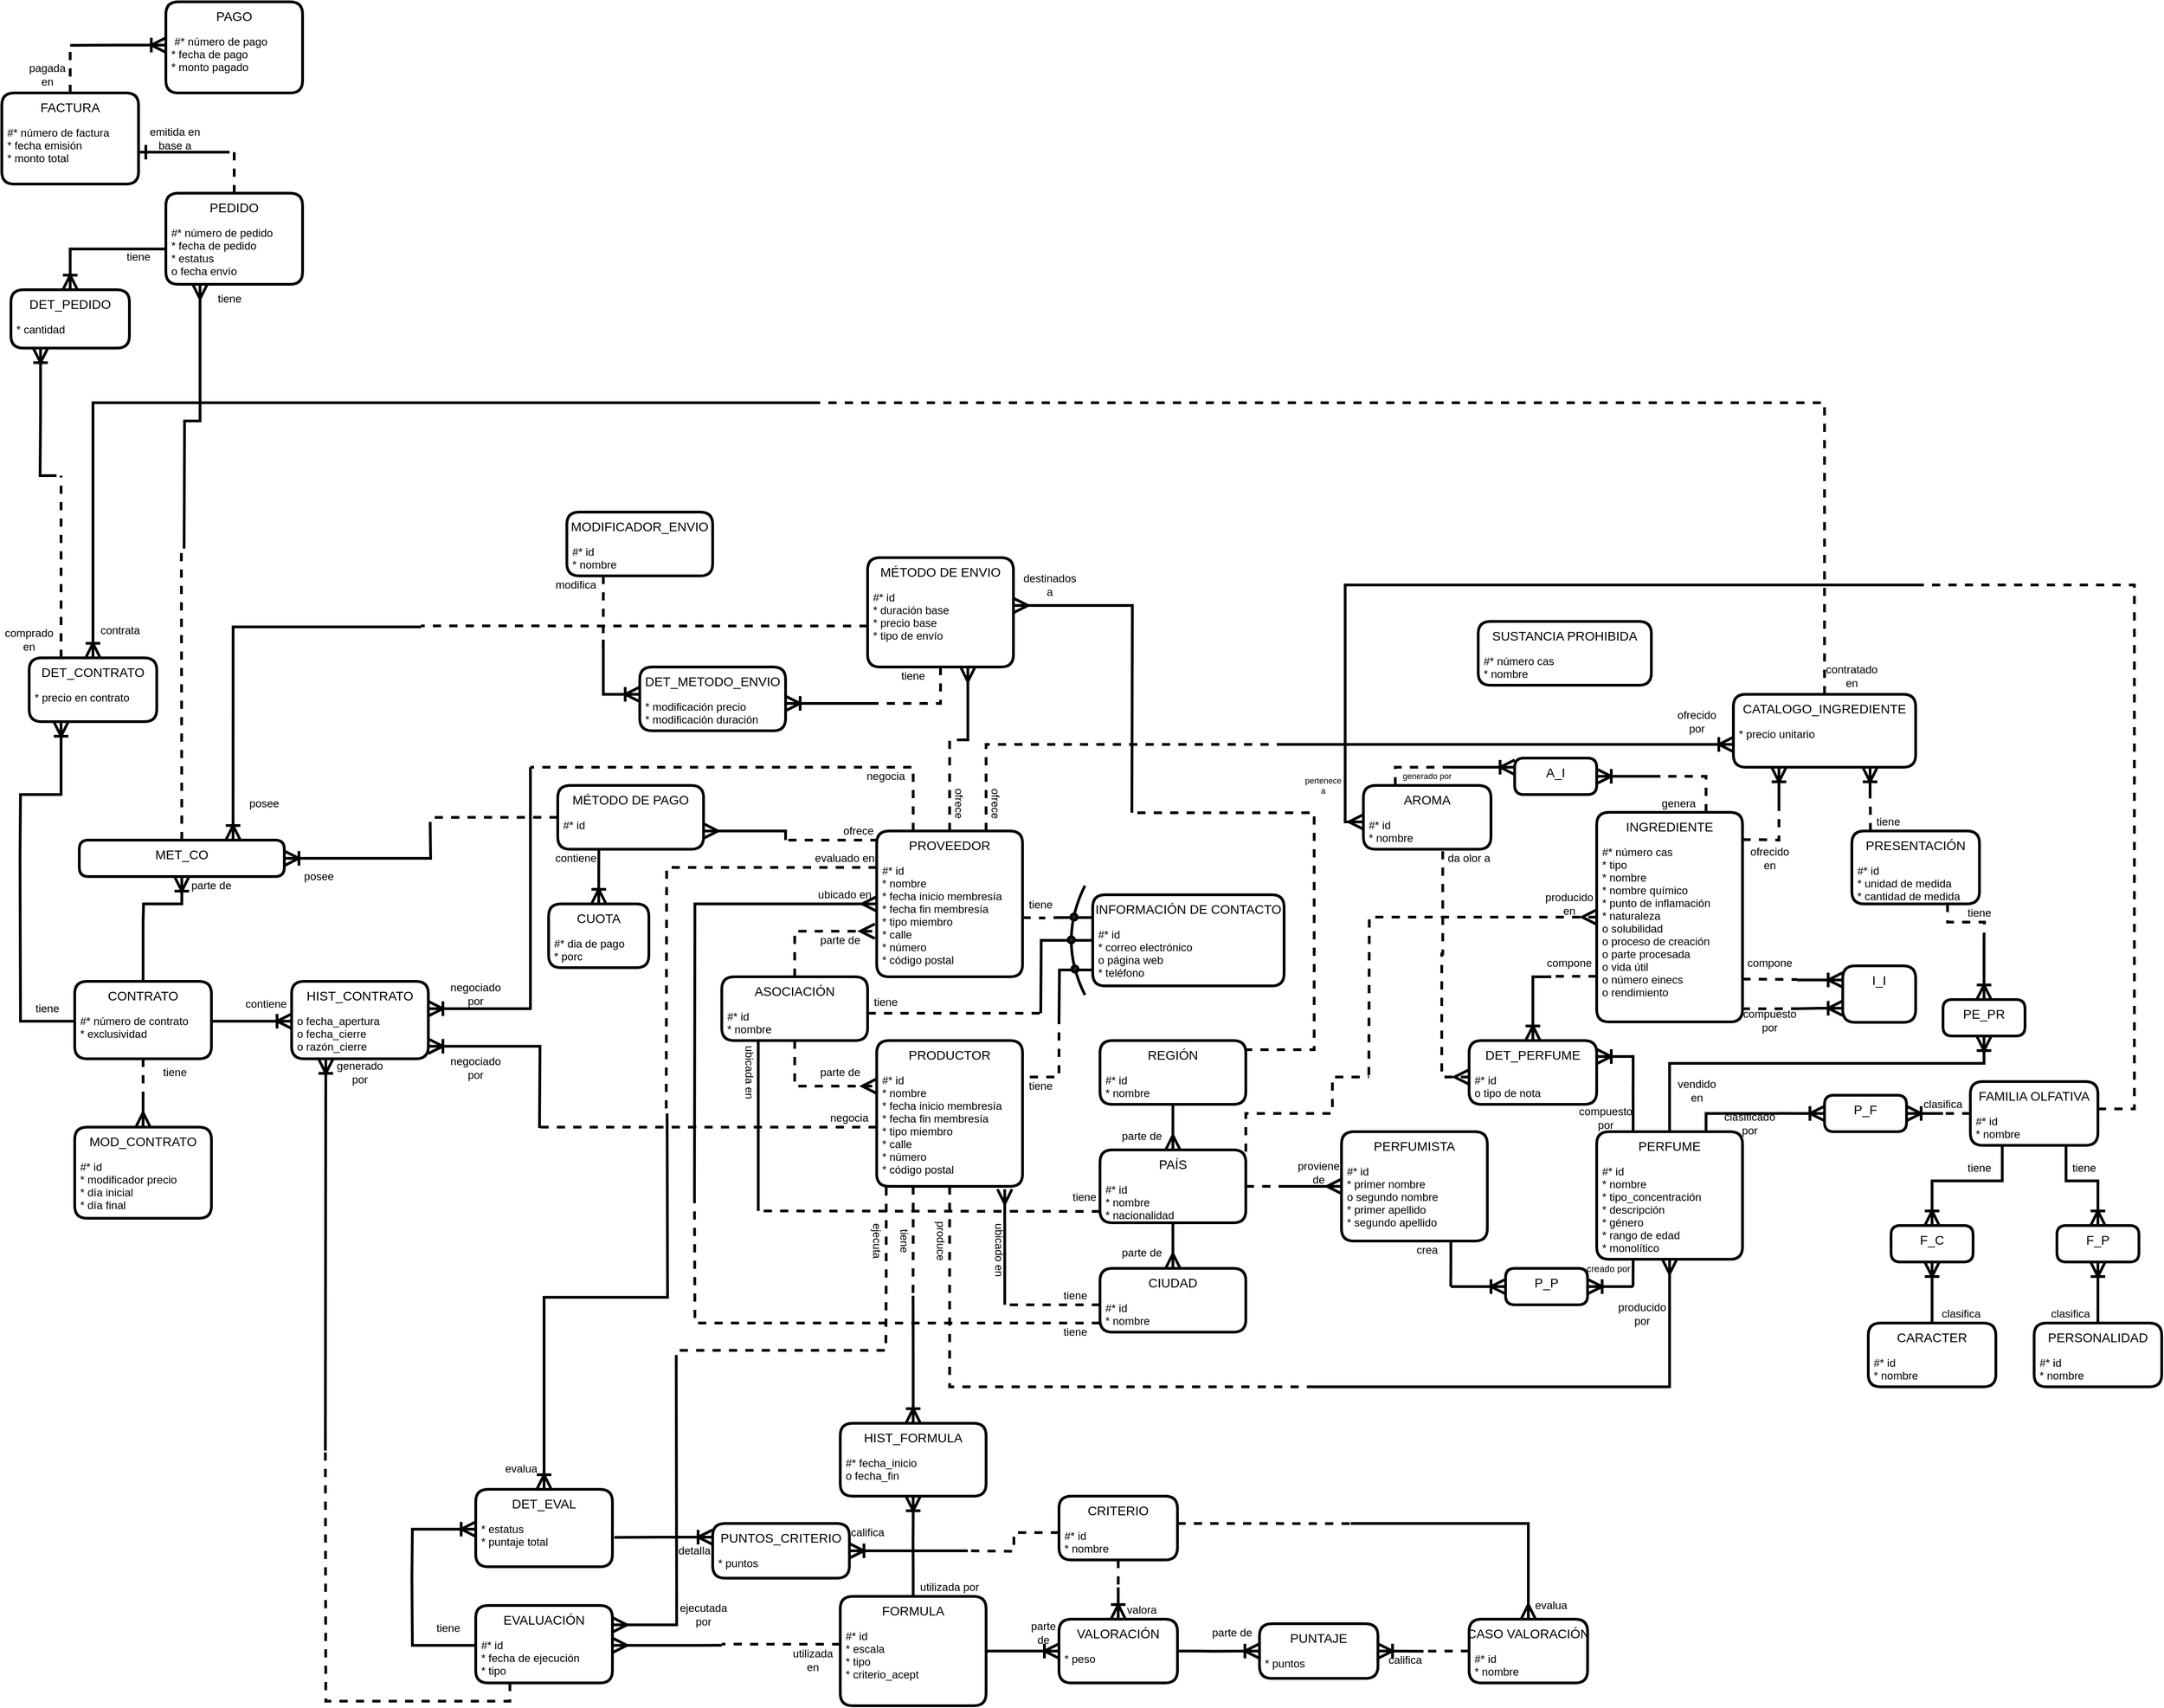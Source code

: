 <mxfile version="13.2.4" type="device"><diagram id="md51oIuGVbNBBvh0-zRB" name="Page-1"><mxGraphModel dx="898" dy="1636" grid="1" gridSize="10" guides="1" tooltips="1" connect="1" arrows="1" fold="1" page="1" pageScale="1" pageWidth="827" pageHeight="1169" math="0" shadow="0"><root><mxCell id="0"/><mxCell id="1" parent="0"/><mxCell id="lKcSxU1JKcbqyMhDyiL5-23" style="edgeStyle=orthogonalEdgeStyle;rounded=0;orthogonalLoop=1;jettySize=auto;html=1;exitX=0.5;exitY=0;exitDx=0;exitDy=0;entryX=0.5;entryY=1;entryDx=0;entryDy=0;startArrow=ERmany;startFill=0;endArrow=none;endFill=0;endSize=12;startSize=12;strokeWidth=3;" parent="1" source="lKcSxU1JKcbqyMhDyiL5-13" target="lKcSxU1JKcbqyMhDyiL5-10" edge="1"><mxGeometry relative="1" as="geometry"/></mxCell><mxCell id="lKcSxU1JKcbqyMhDyiL5-22" style="edgeStyle=orthogonalEdgeStyle;rounded=0;orthogonalLoop=1;jettySize=auto;html=1;exitX=0.5;exitY=0;exitDx=0;exitDy=0;entryX=0.5;entryY=1;entryDx=0;entryDy=0;startArrow=ERmany;startFill=0;endArrow=none;endFill=0;endSize=12;startSize=12;strokeWidth=3;" parent="1" source="lKcSxU1JKcbqyMhDyiL5-9" target="lKcSxU1JKcbqyMhDyiL5-12" edge="1"><mxGeometry relative="1" as="geometry"/></mxCell><mxCell id="lKcSxU1JKcbqyMhDyiL5-31" style="edgeStyle=orthogonalEdgeStyle;rounded=0;orthogonalLoop=1;jettySize=auto;html=1;exitX=0;exitY=0.5;exitDx=0;exitDy=0;startArrow=none;startFill=0;endArrow=none;endFill=0;endSize=12;startSize=12;strokeWidth=3;" parent="1" source="lKcSxU1JKcbqyMhDyiL5-7" edge="1"><mxGeometry relative="1" as="geometry"><mxPoint x="1160" y="110" as="targetPoint"/></mxGeometry></mxCell><mxCell id="lKcSxU1JKcbqyMhDyiL5-54" style="edgeStyle=orthogonalEdgeStyle;rounded=0;orthogonalLoop=1;jettySize=auto;html=1;exitX=0;exitY=0.25;exitDx=0;exitDy=0;startArrow=none;startFill=0;endArrow=none;endFill=0;endSize=12;startSize=12;strokeWidth=3;" parent="1" source="lKcSxU1JKcbqyMhDyiL5-7" edge="1"><mxGeometry relative="1" as="geometry"><mxPoint x="1180" y="5" as="targetPoint"/></mxGeometry></mxCell><mxCell id="lKcSxU1JKcbqyMhDyiL5-64" style="edgeStyle=orthogonalEdgeStyle;rounded=0;orthogonalLoop=1;jettySize=auto;html=1;exitX=0;exitY=0.5;exitDx=0;exitDy=0;startArrow=ERmany;startFill=0;startSize=12;endArrow=none;endFill=0;endSize=12;strokeWidth=3;" parent="1" source="lKcSxU1JKcbqyMhDyiL5-3" edge="1"><mxGeometry relative="1" as="geometry"><mxPoint x="780" y="310.0" as="targetPoint"/></mxGeometry></mxCell><mxCell id="lKcSxU1JKcbqyMhDyiL5-158" style="edgeStyle=orthogonalEdgeStyle;rounded=0;orthogonalLoop=1;jettySize=auto;html=1;exitX=0.75;exitY=0;exitDx=0;exitDy=0;startArrow=none;startFill=0;startSize=12;endArrow=none;endFill=0;endSize=12;dashed=1;strokeWidth=3;" parent="1" source="lKcSxU1JKcbqyMhDyiL5-3" edge="1"><mxGeometry relative="1" as="geometry"><mxPoint x="1420" y="-185" as="targetPoint"/><Array as="points"><mxPoint x="1100" y="-185"/></Array></mxGeometry></mxCell><mxCell id="lKcSxU1JKcbqyMhDyiL5-206" style="edgeStyle=orthogonalEdgeStyle;rounded=0;orthogonalLoop=1;jettySize=auto;html=1;exitX=0.5;exitY=0;exitDx=0;exitDy=0;startArrow=none;startFill=0;startSize=12;endArrow=none;endFill=0;endSize=12;dashed=1;strokeWidth=3;" parent="1" source="lKcSxU1JKcbqyMhDyiL5-3" edge="1"><mxGeometry relative="1" as="geometry"><mxPoint x="1070" y="-190" as="targetPoint"/><Array as="points"><mxPoint x="1060" y="-190"/></Array></mxGeometry></mxCell><mxCell id="lKcSxU1JKcbqyMhDyiL5-136" style="edgeStyle=orthogonalEdgeStyle;rounded=0;orthogonalLoop=1;jettySize=auto;html=1;exitX=0;exitY=0.75;exitDx=0;exitDy=0;startArrow=ERoneToMany;startFill=0;startSize=12;endArrow=none;endFill=0;endSize=12;strokeWidth=3;" parent="1" source="lKcSxU1JKcbqyMhDyiL5-125" edge="1"><mxGeometry relative="1" as="geometry"><mxPoint x="1990" y="105" as="targetPoint"/><Array as="points"><mxPoint x="2015" y="105"/></Array></mxGeometry></mxCell><mxCell id="lKcSxU1JKcbqyMhDyiL5-137" style="edgeStyle=orthogonalEdgeStyle;rounded=0;orthogonalLoop=1;jettySize=auto;html=1;exitX=0;exitY=0.25;exitDx=0;exitDy=0;startArrow=ERoneToMany;startFill=0;startSize=12;endArrow=none;endFill=0;endSize=12;strokeWidth=3;" parent="1" source="lKcSxU1JKcbqyMhDyiL5-125" edge="1"><mxGeometry relative="1" as="geometry"><mxPoint x="1990" y="73.556" as="targetPoint"/><Array as="points"><mxPoint x="2020" y="74"/><mxPoint x="2020" y="74"/></Array></mxGeometry></mxCell><mxCell id="lKcSxU1JKcbqyMhDyiL5-153" style="edgeStyle=orthogonalEdgeStyle;rounded=0;orthogonalLoop=1;jettySize=auto;html=1;exitX=0.75;exitY=1;exitDx=0;exitDy=0;startArrow=ERoneToMany;startFill=0;startSize=12;endArrow=none;endFill=0;endSize=12;strokeWidth=3;" parent="1" source="lKcSxU1JKcbqyMhDyiL5-151" edge="1"><mxGeometry relative="1" as="geometry"><mxPoint x="2070" y="-130" as="targetPoint"/></mxGeometry></mxCell><mxCell id="lKcSxU1JKcbqyMhDyiL5-113" style="edgeStyle=orthogonalEdgeStyle;rounded=0;orthogonalLoop=1;jettySize=auto;html=1;exitX=1;exitY=0.5;exitDx=0;exitDy=0;startArrow=none;startFill=0;startSize=12;endArrow=none;endFill=0;endSize=12;dashed=1;strokeWidth=3;" parent="1" source="lKcSxU1JKcbqyMhDyiL5-9" edge="1"><mxGeometry relative="1" as="geometry"><mxPoint x="1430" y="299.952" as="targetPoint"/></mxGeometry></mxCell><mxCell id="lKcSxU1JKcbqyMhDyiL5-28" style="edgeStyle=orthogonalEdgeStyle;rounded=0;orthogonalLoop=1;jettySize=auto;html=1;exitX=1;exitY=0.25;exitDx=0;exitDy=0;startArrow=none;startFill=0;endArrow=none;endFill=0;endSize=12;startSize=12;strokeWidth=3;dashed=1;" parent="1" source="lKcSxU1JKcbqyMhDyiL5-2" edge="1"><mxGeometry relative="1" as="geometry"><mxPoint x="1160" y="110" as="targetPoint"/></mxGeometry></mxCell><mxCell id="lKcSxU1JKcbqyMhDyiL5-35" style="edgeStyle=orthogonalEdgeStyle;rounded=0;orthogonalLoop=1;jettySize=auto;html=1;exitX=0;exitY=0.75;exitDx=0;exitDy=0;startArrow=none;startFill=0;endArrow=none;endFill=0;endSize=12;startSize=12;strokeWidth=3;" parent="1" source="lKcSxU1JKcbqyMhDyiL5-8" edge="1"><mxGeometry relative="1" as="geometry"><mxPoint x="1180" y="120" as="targetPoint"/></mxGeometry></mxCell><mxCell id="lKcSxU1JKcbqyMhDyiL5-38" value="" style="endArrow=none;html=1;curved=1;strokeWidth=3;" parent="1" edge="1"><mxGeometry width="50" height="50" relative="1" as="geometry"><mxPoint x="1208.5" y="90" as="sourcePoint"/><mxPoint x="1208.5" y="-30" as="targetPoint"/><Array as="points"><mxPoint x="1178.5" y="30"/></Array></mxGeometry></mxCell><mxCell id="lKcSxU1JKcbqyMhDyiL5-41" value="" style="ellipse;whiteSpace=wrap;html=1;aspect=fixed;fillColor=#262626;strokeWidth=3;" parent="1" vertex="1"><mxGeometry x="1193" y="1" width="7" height="7" as="geometry"/></mxCell><mxCell id="lKcSxU1JKcbqyMhDyiL5-49" value="" style="ellipse;whiteSpace=wrap;html=1;aspect=fixed;fillColor=#262626;strokeWidth=3;" parent="1" vertex="1"><mxGeometry x="1190" y="26" width="7" height="7" as="geometry"/></mxCell><mxCell id="lKcSxU1JKcbqyMhDyiL5-50" value="" style="ellipse;whiteSpace=wrap;html=1;aspect=fixed;fillColor=#262626;strokeWidth=3;" parent="1" vertex="1"><mxGeometry x="1194" y="58" width="7" height="7" as="geometry"/></mxCell><mxCell id="lKcSxU1JKcbqyMhDyiL5-52" style="edgeStyle=orthogonalEdgeStyle;rounded=0;orthogonalLoop=1;jettySize=auto;html=1;exitX=1;exitY=0;exitDx=0;exitDy=0;startArrow=none;startFill=0;endArrow=none;endFill=0;endSize=12;startSize=12;strokeWidth=3;dashed=1;" parent="1" source="lKcSxU1JKcbqyMhDyiL5-6" edge="1"><mxGeometry relative="1" as="geometry"><mxPoint x="1180" y="120" as="targetPoint"/><Array as="points"><mxPoint x="1180" y="180"/></Array></mxGeometry></mxCell><mxCell id="lKcSxU1JKcbqyMhDyiL5-53" style="edgeStyle=orthogonalEdgeStyle;rounded=0;orthogonalLoop=1;jettySize=auto;html=1;exitX=1;exitY=0.5;exitDx=0;exitDy=0;startArrow=none;startFill=0;endArrow=none;endFill=0;endSize=12;startSize=12;strokeWidth=3;dashed=1;" parent="1" edge="1"><mxGeometry relative="1" as="geometry"><mxPoint x="1180" y="5" as="targetPoint"/><mxPoint x="1140" y="5" as="sourcePoint"/></mxGeometry></mxCell><mxCell id="lKcSxU1JKcbqyMhDyiL5-55" style="edgeStyle=orthogonalEdgeStyle;rounded=0;orthogonalLoop=1;jettySize=auto;html=1;exitX=0.5;exitY=0;exitDx=0;exitDy=0;dashed=1;startArrow=none;startFill=0;endArrow=ERmany;endFill=0;endSize=12;startSize=12;strokeWidth=3;" parent="1" source="lKcSxU1JKcbqyMhDyiL5-1" edge="1"><mxGeometry relative="1" as="geometry"><mxPoint x="978" y="20" as="targetPoint"/><Array as="points"><mxPoint x="890" y="20"/><mxPoint x="978" y="20"/></Array></mxGeometry></mxCell><mxCell id="lKcSxU1JKcbqyMhDyiL5-176" style="edgeStyle=orthogonalEdgeStyle;rounded=0;orthogonalLoop=1;jettySize=auto;html=1;exitX=0.25;exitY=1;exitDx=0;exitDy=0;dashed=1;startArrow=none;startFill=0;startSize=12;endArrow=none;endFill=0;endSize=12;strokeWidth=3;" parent="1" source="lKcSxU1JKcbqyMhDyiL5-5" edge="1"><mxGeometry relative="1" as="geometry"><mxPoint x="1019.81" y="420" as="targetPoint"/></mxGeometry></mxCell><mxCell id="lKcSxU1JKcbqyMhDyiL5-56" style="edgeStyle=orthogonalEdgeStyle;rounded=0;orthogonalLoop=1;jettySize=auto;html=1;exitX=0.5;exitY=1;exitDx=0;exitDy=0;entryX=0;entryY=0.154;entryDx=0;entryDy=0;entryPerimeter=0;dashed=1;startArrow=none;startFill=0;endArrow=ERmany;endFill=0;endSize=12;startSize=12;strokeWidth=3;" parent="1" source="lKcSxU1JKcbqyMhDyiL5-2" target="lKcSxU1JKcbqyMhDyiL5-6" edge="1"><mxGeometry relative="1" as="geometry"/></mxCell><mxCell id="lKcSxU1JKcbqyMhDyiL5-57" style="edgeStyle=orthogonalEdgeStyle;rounded=0;orthogonalLoop=1;jettySize=auto;html=1;startArrow=ERmany;startFill=0;endArrow=none;endFill=0;endSize=12;startSize=12;exitX=0.878;exitY=1.024;exitDx=0;exitDy=0;exitPerimeter=0;strokeWidth=3;" parent="1" source="lKcSxU1JKcbqyMhDyiL5-6" edge="1"><mxGeometry relative="1" as="geometry"><mxPoint x="1120" y="320" as="sourcePoint"/><mxPoint x="1120" y="430" as="targetPoint"/><Array as="points"><mxPoint x="1120" y="430"/></Array></mxGeometry></mxCell><mxCell id="lKcSxU1JKcbqyMhDyiL5-59" style="edgeStyle=orthogonalEdgeStyle;rounded=0;orthogonalLoop=1;jettySize=auto;html=1;exitX=0;exitY=0.25;exitDx=0;exitDy=0;dashed=1;startArrow=none;startFill=0;startSize=12;endArrow=none;endFill=0;endSize=12;strokeWidth=3;" parent="1" source="lKcSxU1JKcbqyMhDyiL5-14" edge="1"><mxGeometry relative="1" as="geometry"><mxPoint x="1120" y="429.931" as="targetPoint"/></mxGeometry></mxCell><mxCell id="lKcSxU1JKcbqyMhDyiL5-60" style="edgeStyle=orthogonalEdgeStyle;rounded=0;orthogonalLoop=1;jettySize=auto;html=1;exitX=0.25;exitY=1;exitDx=0;exitDy=0;startArrow=none;startFill=0;startSize=12;endArrow=none;endFill=0;endSize=12;strokeWidth=3;" parent="1" source="lKcSxU1JKcbqyMhDyiL5-2" edge="1"><mxGeometry relative="1" as="geometry"><mxPoint x="850" y="327" as="targetPoint"/></mxGeometry></mxCell><mxCell id="lKcSxU1JKcbqyMhDyiL5-63" style="edgeStyle=orthogonalEdgeStyle;rounded=0;orthogonalLoop=1;jettySize=auto;html=1;exitX=0;exitY=0.75;exitDx=0;exitDy=0;startArrow=none;startFill=0;startSize=12;endArrow=none;endFill=0;endSize=12;dashed=1;strokeWidth=3;" parent="1" source="lKcSxU1JKcbqyMhDyiL5-10" edge="1"><mxGeometry relative="1" as="geometry"><mxPoint x="850" y="327" as="targetPoint"/></mxGeometry></mxCell><mxCell id="lKcSxU1JKcbqyMhDyiL5-65" style="edgeStyle=orthogonalEdgeStyle;rounded=0;orthogonalLoop=1;jettySize=auto;html=1;exitX=0;exitY=0.75;exitDx=0;exitDy=0;dashed=1;startArrow=none;startFill=0;startSize=12;endArrow=none;endFill=0;endSize=12;strokeWidth=3;" parent="1" source="lKcSxU1JKcbqyMhDyiL5-14" edge="1"><mxGeometry relative="1" as="geometry"><mxPoint x="780" y="310.0" as="targetPoint"/></mxGeometry></mxCell><mxCell id="lKcSxU1JKcbqyMhDyiL5-109" style="edgeStyle=orthogonalEdgeStyle;rounded=0;orthogonalLoop=1;jettySize=auto;html=1;exitX=0.75;exitY=0;exitDx=0;exitDy=0;startArrow=none;startFill=0;startSize=12;endArrow=none;endFill=0;endSize=12;strokeWidth=3;" parent="1" source="lKcSxU1JKcbqyMhDyiL5-68" edge="1"><mxGeometry relative="1" as="geometry"><mxPoint x="1970" y="220" as="targetPoint"/><Array as="points"><mxPoint x="1890" y="220"/></Array></mxGeometry></mxCell><mxCell id="lKcSxU1JKcbqyMhDyiL5-123" style="edgeStyle=orthogonalEdgeStyle;rounded=0;orthogonalLoop=1;jettySize=auto;html=1;exitX=0.25;exitY=0;exitDx=0;exitDy=0;startArrow=none;startFill=0;startSize=12;endArrow=none;endFill=0;endSize=12;strokeWidth=3;" parent="1" source="lKcSxU1JKcbqyMhDyiL5-68" edge="1"><mxGeometry relative="1" as="geometry"><mxPoint x="1809.857" y="190" as="targetPoint"/></mxGeometry></mxCell><mxCell id="lKcSxU1JKcbqyMhDyiL5-147" style="edgeStyle=orthogonalEdgeStyle;rounded=0;orthogonalLoop=1;jettySize=auto;html=1;exitX=0.5;exitY=0;exitDx=0;exitDy=0;startArrow=none;startFill=0;startSize=12;endArrow=none;endFill=0;endSize=12;strokeWidth=3;" parent="1" source="lKcSxU1JKcbqyMhDyiL5-68" edge="1"><mxGeometry relative="1" as="geometry"><mxPoint x="2020" y="165" as="targetPoint"/><Array as="points"><mxPoint x="1850" y="165"/></Array></mxGeometry></mxCell><mxCell id="lKcSxU1JKcbqyMhDyiL5-114" style="edgeStyle=orthogonalEdgeStyle;rounded=0;orthogonalLoop=1;jettySize=auto;html=1;exitX=0;exitY=0.5;exitDx=0;exitDy=0;startArrow=ERmany;startFill=0;startSize=12;endArrow=none;endFill=0;endSize=12;strokeWidth=3;" parent="1" source="lKcSxU1JKcbqyMhDyiL5-72" edge="1"><mxGeometry relative="1" as="geometry"><mxPoint x="1430" y="299.952" as="targetPoint"/></mxGeometry></mxCell><mxCell id="lKcSxU1JKcbqyMhDyiL5-78" style="edgeStyle=orthogonalEdgeStyle;rounded=0;orthogonalLoop=1;jettySize=auto;html=1;exitX=1;exitY=0.5;exitDx=0;exitDy=0;startArrow=ERoneToMany;startFill=0;startSize=12;endArrow=none;endFill=0;endSize=12;strokeWidth=3;" parent="1" source="lKcSxU1JKcbqyMhDyiL5-74" edge="1"><mxGeometry relative="1" as="geometry"><mxPoint x="1810" y="410" as="targetPoint"/></mxGeometry></mxCell><mxCell id="lKcSxU1JKcbqyMhDyiL5-79" style="edgeStyle=orthogonalEdgeStyle;rounded=0;orthogonalLoop=1;jettySize=auto;html=1;exitX=0;exitY=0.5;exitDx=0;exitDy=0;startArrow=ERoneToMany;startFill=0;startSize=12;endArrow=none;endFill=0;endSize=12;strokeWidth=3;" parent="1" source="lKcSxU1JKcbqyMhDyiL5-74" edge="1"><mxGeometry relative="1" as="geometry"><mxPoint x="1610" y="410" as="targetPoint"/></mxGeometry></mxCell><mxCell id="lKcSxU1JKcbqyMhDyiL5-77" style="edgeStyle=orthogonalEdgeStyle;rounded=0;orthogonalLoop=1;jettySize=auto;html=1;exitX=0.25;exitY=1;exitDx=0;exitDy=0;startArrow=none;startFill=0;startSize=12;endArrow=none;endFill=0;endSize=12;strokeWidth=3;" parent="1" source="lKcSxU1JKcbqyMhDyiL5-69" edge="1"><mxGeometry relative="1" as="geometry"><mxPoint x="1809.857" y="410" as="targetPoint"/></mxGeometry></mxCell><mxCell id="lKcSxU1JKcbqyMhDyiL5-80" style="edgeStyle=orthogonalEdgeStyle;rounded=0;orthogonalLoop=1;jettySize=auto;html=1;exitX=0.75;exitY=1;exitDx=0;exitDy=0;startArrow=none;startFill=0;startSize=12;endArrow=none;endFill=0;endSize=12;strokeWidth=3;" parent="1" source="lKcSxU1JKcbqyMhDyiL5-73" edge="1"><mxGeometry relative="1" as="geometry"><mxPoint x="1609.857" y="410" as="targetPoint"/></mxGeometry></mxCell><mxCell id="lKcSxU1JKcbqyMhDyiL5-99" style="edgeStyle=orthogonalEdgeStyle;rounded=0;orthogonalLoop=1;jettySize=auto;html=1;exitX=0;exitY=0.5;exitDx=0;exitDy=0;startArrow=none;startFill=0;startSize=12;endArrow=none;endFill=0;endSize=12;dashed=1;strokeWidth=3;" parent="1" source="lKcSxU1JKcbqyMhDyiL5-81" edge="1"><mxGeometry relative="1" as="geometry"><mxPoint x="2150" y="220.2" as="targetPoint"/></mxGeometry></mxCell><mxCell id="lKcSxU1JKcbqyMhDyiL5-98" style="edgeStyle=orthogonalEdgeStyle;rounded=0;orthogonalLoop=1;jettySize=auto;html=1;exitX=1;exitY=0.5;exitDx=0;exitDy=0;startArrow=ERoneToMany;startFill=0;startSize=12;endArrow=none;endFill=0;endSize=12;strokeWidth=3;" parent="1" source="lKcSxU1JKcbqyMhDyiL5-89" edge="1"><mxGeometry relative="1" as="geometry"><mxPoint x="2150" y="220.2" as="targetPoint"/></mxGeometry></mxCell><mxCell id="lKcSxU1JKcbqyMhDyiL5-106" style="edgeStyle=orthogonalEdgeStyle;rounded=0;orthogonalLoop=1;jettySize=auto;html=1;exitX=0;exitY=0.5;exitDx=0;exitDy=0;startArrow=ERoneToMany;startFill=0;startSize=12;endArrow=none;endFill=0;endSize=12;strokeWidth=3;" parent="1" source="lKcSxU1JKcbqyMhDyiL5-89" edge="1"><mxGeometry relative="1" as="geometry"><mxPoint x="1970" y="219.857" as="targetPoint"/></mxGeometry></mxCell><mxCell id="lKcSxU1JKcbqyMhDyiL5-121" style="edgeStyle=orthogonalEdgeStyle;rounded=0;orthogonalLoop=1;jettySize=auto;html=1;exitX=0.5;exitY=0;exitDx=0;exitDy=0;startArrow=ERoneToMany;startFill=0;startSize=12;endArrow=none;endFill=0;endSize=12;strokeWidth=3;" parent="1" source="lKcSxU1JKcbqyMhDyiL5-117" edge="1"><mxGeometry relative="1" as="geometry"><mxPoint x="1720.143" y="70" as="targetPoint"/><Array as="points"><mxPoint x="1700" y="70"/></Array></mxGeometry></mxCell><mxCell id="lKcSxU1JKcbqyMhDyiL5-124" style="edgeStyle=orthogonalEdgeStyle;rounded=0;orthogonalLoop=1;jettySize=auto;html=1;exitX=1;exitY=0.25;exitDx=0;exitDy=0;startArrow=ERoneToMany;startFill=0;startSize=12;endArrow=none;endFill=0;endSize=12;strokeWidth=3;" parent="1" source="lKcSxU1JKcbqyMhDyiL5-117" edge="1"><mxGeometry relative="1" as="geometry"><mxPoint x="1810" y="190" as="targetPoint"/><Array as="points"><mxPoint x="1810" y="157"/></Array></mxGeometry></mxCell><mxCell id="lKcSxU1JKcbqyMhDyiL5-119" style="edgeStyle=orthogonalEdgeStyle;rounded=0;orthogonalLoop=1;jettySize=auto;html=1;exitX=0;exitY=0.25;exitDx=0;exitDy=0;entryX=0.622;entryY=1.046;entryDx=0;entryDy=0;entryPerimeter=0;dashed=1;startArrow=ERmany;startFill=0;startSize=12;endArrow=none;endFill=0;endSize=12;strokeWidth=3;" parent="1" source="lKcSxU1JKcbqyMhDyiL5-118" target="lKcSxU1JKcbqyMhDyiL5-116" edge="1"><mxGeometry relative="1" as="geometry"/></mxCell><mxCell id="lKcSxU1JKcbqyMhDyiL5-122" style="edgeStyle=orthogonalEdgeStyle;rounded=0;orthogonalLoop=1;jettySize=auto;html=1;exitX=0;exitY=0.75;exitDx=0;exitDy=0;dashed=1;startArrow=none;startFill=0;startSize=12;endArrow=none;endFill=0;endSize=12;strokeWidth=3;" parent="1" source="lKcSxU1JKcbqyMhDyiL5-71" edge="1"><mxGeometry relative="1" as="geometry"><mxPoint x="1720" y="69.571" as="targetPoint"/></mxGeometry></mxCell><mxCell id="lKcSxU1JKcbqyMhDyiL5-138" style="edgeStyle=orthogonalEdgeStyle;rounded=0;orthogonalLoop=1;jettySize=auto;html=1;exitX=0.999;exitY=0.765;exitDx=0;exitDy=0;startArrow=none;startFill=0;startSize=12;endArrow=none;endFill=0;endSize=12;exitPerimeter=0;dashed=1;strokeWidth=3;" parent="1" source="lKcSxU1JKcbqyMhDyiL5-71" edge="1"><mxGeometry relative="1" as="geometry"><mxPoint x="1990" y="73" as="targetPoint"/><Array as="points"><mxPoint x="1990" y="73"/></Array></mxGeometry></mxCell><mxCell id="lKcSxU1JKcbqyMhDyiL5-139" style="edgeStyle=orthogonalEdgeStyle;rounded=0;orthogonalLoop=1;jettySize=auto;html=1;exitX=0.995;exitY=0.928;exitDx=0;exitDy=0;dashed=1;startArrow=none;startFill=0;startSize=12;endArrow=none;endFill=0;endSize=12;exitPerimeter=0;strokeWidth=3;" parent="1" source="lKcSxU1JKcbqyMhDyiL5-71" edge="1"><mxGeometry relative="1" as="geometry"><mxPoint x="1990" y="105" as="targetPoint"/></mxGeometry></mxCell><mxCell id="lKcSxU1JKcbqyMhDyiL5-154" style="edgeStyle=orthogonalEdgeStyle;rounded=0;orthogonalLoop=1;jettySize=auto;html=1;exitX=0.145;exitY=0.003;exitDx=0;exitDy=0;dashed=1;startArrow=none;startFill=0;startSize=12;endArrow=none;endFill=0;endSize=12;exitPerimeter=0;strokeWidth=3;" parent="1" source="lKcSxU1JKcbqyMhDyiL5-140" edge="1"><mxGeometry relative="1" as="geometry"><mxPoint x="2070" y="-130" as="targetPoint"/><Array as="points"><mxPoint x="2070" y="-110"/><mxPoint x="2070" y="-110"/></Array></mxGeometry></mxCell><mxCell id="lKcSxU1JKcbqyMhDyiL5-144" style="edgeStyle=orthogonalEdgeStyle;rounded=0;orthogonalLoop=1;jettySize=auto;html=1;exitX=0.5;exitY=0;exitDx=0;exitDy=0;startArrow=ERoneToMany;startFill=0;startSize=12;endArrow=none;endFill=0;endSize=12;strokeWidth=3;" parent="1" source="lKcSxU1JKcbqyMhDyiL5-143" edge="1"><mxGeometry relative="1" as="geometry"><mxPoint x="2195" y="30" as="targetPoint"/></mxGeometry></mxCell><mxCell id="lKcSxU1JKcbqyMhDyiL5-146" style="edgeStyle=orthogonalEdgeStyle;rounded=0;orthogonalLoop=1;jettySize=auto;html=1;exitX=0.5;exitY=1;exitDx=0;exitDy=0;startArrow=ERoneToMany;startFill=0;startSize=12;endArrow=none;endFill=0;endSize=12;strokeWidth=3;" parent="1" source="lKcSxU1JKcbqyMhDyiL5-143" edge="1"><mxGeometry relative="1" as="geometry"><mxPoint x="2020" y="165" as="targetPoint"/><Array as="points"><mxPoint x="2195" y="165"/><mxPoint x="2020" y="165"/></Array></mxGeometry></mxCell><mxCell id="lKcSxU1JKcbqyMhDyiL5-145" style="edgeStyle=orthogonalEdgeStyle;rounded=0;orthogonalLoop=1;jettySize=auto;html=1;exitX=0.75;exitY=1;exitDx=0;exitDy=0;dashed=1;startArrow=none;startFill=0;startSize=12;endArrow=none;endFill=0;endSize=12;strokeWidth=3;" parent="1" source="lKcSxU1JKcbqyMhDyiL5-141" edge="1"><mxGeometry relative="1" as="geometry"><mxPoint x="2195" y="30" as="targetPoint"/></mxGeometry></mxCell><mxCell id="lKcSxU1JKcbqyMhDyiL5-149" style="edgeStyle=orthogonalEdgeStyle;rounded=0;orthogonalLoop=1;jettySize=auto;html=1;exitX=0.5;exitY=1;exitDx=0;exitDy=0;startArrow=none;startFill=0;startSize=12;endArrow=none;endFill=0;endSize=12;dashed=1;strokeWidth=3;" parent="1" source="lKcSxU1JKcbqyMhDyiL5-6" edge="1"><mxGeometry relative="1" as="geometry"><mxPoint x="1460" y="520" as="targetPoint"/><Array as="points"><mxPoint x="1060" y="520"/></Array></mxGeometry></mxCell><mxCell id="lKcSxU1JKcbqyMhDyiL5-150" style="edgeStyle=orthogonalEdgeStyle;rounded=0;orthogonalLoop=1;jettySize=auto;html=1;exitX=0.5;exitY=1;exitDx=0;exitDy=0;startArrow=ERmany;startFill=0;startSize=12;endArrow=none;endFill=0;endSize=12;strokeWidth=3;" parent="1" source="lKcSxU1JKcbqyMhDyiL5-69" edge="1"><mxGeometry relative="1" as="geometry"><mxPoint x="1460" y="520" as="targetPoint"/><Array as="points"><mxPoint x="1850" y="520"/></Array></mxGeometry></mxCell><mxCell id="lKcSxU1JKcbqyMhDyiL5-155" style="edgeStyle=orthogonalEdgeStyle;rounded=0;orthogonalLoop=1;jettySize=auto;html=1;exitX=1;exitY=0;exitDx=0;exitDy=0;dashed=1;startArrow=none;startFill=0;startSize=12;endArrow=none;endFill=0;endSize=12;strokeWidth=3;" parent="1" source="lKcSxU1JKcbqyMhDyiL5-71" edge="1"><mxGeometry relative="1" as="geometry"><mxPoint x="1970" y="-120" as="targetPoint"/><Array as="points"><mxPoint x="1950" y="-80"/><mxPoint x="1960" y="-80"/></Array></mxGeometry></mxCell><mxCell id="lKcSxU1JKcbqyMhDyiL5-156" style="edgeStyle=orthogonalEdgeStyle;rounded=0;orthogonalLoop=1;jettySize=auto;html=1;exitX=0.25;exitY=1;exitDx=0;exitDy=0;startArrow=ERoneToMany;startFill=0;startSize=12;endArrow=none;endFill=0;endSize=12;strokeWidth=3;" parent="1" source="lKcSxU1JKcbqyMhDyiL5-152" edge="1"><mxGeometry relative="1" as="geometry"><mxPoint x="1970" y="-120" as="targetPoint"/></mxGeometry></mxCell><mxCell id="lKcSxU1JKcbqyMhDyiL5-157" style="edgeStyle=orthogonalEdgeStyle;rounded=0;orthogonalLoop=1;jettySize=auto;html=1;exitX=0;exitY=0.5;exitDx=0;exitDy=0;startArrow=ERoneToMany;startFill=0;startSize=12;endArrow=none;endFill=0;endSize=12;strokeWidth=3;" parent="1" source="lKcSxU1JKcbqyMhDyiL5-152" edge="1"><mxGeometry relative="1" as="geometry"><mxPoint x="1420" y="-185" as="targetPoint"/></mxGeometry></mxCell><mxCell id="lKcSxU1JKcbqyMhDyiL5-175" style="edgeStyle=orthogonalEdgeStyle;rounded=0;orthogonalLoop=1;jettySize=auto;html=1;exitX=0.5;exitY=0;exitDx=0;exitDy=0;startArrow=ERoneToMany;startFill=0;startSize=12;endArrow=none;endFill=0;endSize=12;strokeWidth=3;" parent="1" source="lKcSxU1JKcbqyMhDyiL5-160" edge="1"><mxGeometry relative="1" as="geometry"><mxPoint x="1019.862" y="420" as="targetPoint"/></mxGeometry></mxCell><mxCell id="lKcSxU1JKcbqyMhDyiL5-177" style="edgeStyle=orthogonalEdgeStyle;rounded=0;orthogonalLoop=1;jettySize=auto;html=1;exitX=0.5;exitY=1;exitDx=0;exitDy=0;startArrow=ERoneToMany;startFill=0;startSize=12;endArrow=none;endFill=0;endSize=12;strokeWidth=3;" parent="1" source="lKcSxU1JKcbqyMhDyiL5-160" edge="1"><mxGeometry relative="1" as="geometry"><mxPoint x="1019.81" y="690" as="targetPoint"/></mxGeometry></mxCell><mxCell id="lKcSxU1JKcbqyMhDyiL5-178" style="edgeStyle=orthogonalEdgeStyle;rounded=0;orthogonalLoop=1;jettySize=auto;html=1;exitX=0.5;exitY=0;exitDx=0;exitDy=0;startArrow=none;startFill=0;startSize=12;endArrow=none;endFill=0;endSize=12;strokeWidth=3;" parent="1" source="lKcSxU1JKcbqyMhDyiL5-162" edge="1"><mxGeometry relative="1" as="geometry"><mxPoint x="1019.81" y="690" as="targetPoint"/></mxGeometry></mxCell><mxCell id="lKcSxU1JKcbqyMhDyiL5-179" style="edgeStyle=orthogonalEdgeStyle;rounded=0;orthogonalLoop=1;jettySize=auto;html=1;exitX=1;exitY=0.5;exitDx=0;exitDy=0;startArrow=none;startFill=0;startSize=12;endArrow=none;endFill=0;endSize=12;strokeWidth=3;" parent="1" source="lKcSxU1JKcbqyMhDyiL5-162" edge="1"><mxGeometry relative="1" as="geometry"><mxPoint x="1140" y="809.977" as="targetPoint"/></mxGeometry></mxCell><mxCell id="lKcSxU1JKcbqyMhDyiL5-180" style="edgeStyle=orthogonalEdgeStyle;rounded=0;orthogonalLoop=1;jettySize=auto;html=1;exitX=0;exitY=0.5;exitDx=0;exitDy=0;startArrow=ERoneToMany;startFill=0;startSize=12;endArrow=none;endFill=0;endSize=12;strokeWidth=3;" parent="1" source="lKcSxU1JKcbqyMhDyiL5-164" edge="1"><mxGeometry relative="1" as="geometry"><mxPoint x="1140" y="809.977" as="targetPoint"/></mxGeometry></mxCell><mxCell id="lKcSxU1JKcbqyMhDyiL5-181" style="edgeStyle=orthogonalEdgeStyle;rounded=0;orthogonalLoop=1;jettySize=auto;html=1;exitX=0.5;exitY=0;exitDx=0;exitDy=0;startArrow=ERoneToMany;startFill=0;startSize=12;endArrow=none;endFill=0;endSize=12;strokeWidth=3;" parent="1" source="lKcSxU1JKcbqyMhDyiL5-164" edge="1"><mxGeometry relative="1" as="geometry"><mxPoint x="1245" y="740" as="targetPoint"/></mxGeometry></mxCell><mxCell id="lKcSxU1JKcbqyMhDyiL5-183" style="edgeStyle=orthogonalEdgeStyle;rounded=0;orthogonalLoop=1;jettySize=auto;html=1;exitX=1;exitY=0.5;exitDx=0;exitDy=0;startArrow=none;startFill=0;startSize=12;endArrow=none;endFill=0;endSize=12;strokeWidth=3;" parent="1" source="lKcSxU1JKcbqyMhDyiL5-164" edge="1"><mxGeometry relative="1" as="geometry"><mxPoint x="1350" y="810.2" as="targetPoint"/></mxGeometry></mxCell><mxCell id="lKcSxU1JKcbqyMhDyiL5-182" style="edgeStyle=orthogonalEdgeStyle;rounded=0;orthogonalLoop=1;jettySize=auto;html=1;exitX=0.5;exitY=1;exitDx=0;exitDy=0;startArrow=none;startFill=0;startSize=12;endArrow=none;endFill=0;endSize=12;dashed=1;strokeWidth=3;" parent="1" source="lKcSxU1JKcbqyMhDyiL5-169" edge="1"><mxGeometry relative="1" as="geometry"><mxPoint x="1245" y="740" as="targetPoint"/></mxGeometry></mxCell><mxCell id="lKcSxU1JKcbqyMhDyiL5-186" style="edgeStyle=orthogonalEdgeStyle;rounded=0;orthogonalLoop=1;jettySize=auto;html=1;exitX=0;exitY=0.5;exitDx=0;exitDy=0;startArrow=none;startFill=0;startSize=12;endArrow=none;endFill=0;endSize=12;dashed=1;strokeWidth=3;" parent="1" source="lKcSxU1JKcbqyMhDyiL5-173" edge="1"><mxGeometry relative="1" as="geometry"><mxPoint x="1580" y="810.2" as="targetPoint"/></mxGeometry></mxCell><mxCell id="lKcSxU1JKcbqyMhDyiL5-187" style="edgeStyle=orthogonalEdgeStyle;rounded=0;orthogonalLoop=1;jettySize=auto;html=1;exitX=0.5;exitY=0;exitDx=0;exitDy=0;startArrow=ERmany;startFill=0;startSize=12;endArrow=none;endFill=0;endSize=12;strokeWidth=3;" parent="1" source="lKcSxU1JKcbqyMhDyiL5-173" edge="1"><mxGeometry relative="1" as="geometry"><mxPoint x="1500" y="670" as="targetPoint"/><Array as="points"><mxPoint x="1695" y="670"/></Array></mxGeometry></mxCell><mxCell id="lKcSxU1JKcbqyMhDyiL5-184" style="edgeStyle=orthogonalEdgeStyle;rounded=0;orthogonalLoop=1;jettySize=auto;html=1;exitX=0;exitY=0;exitDx=0;exitDy=0;startArrow=ERoneToMany;startFill=0;startSize=12;endArrow=none;endFill=0;endSize=12;strokeWidth=3;" parent="1" source="lKcSxU1JKcbqyMhDyiL5-172" edge="1"><mxGeometry relative="1" as="geometry"><mxPoint x="1350" y="810.2" as="targetPoint"/><Array as="points"><mxPoint x="1390" y="810"/><mxPoint x="1390" y="810"/></Array></mxGeometry></mxCell><mxCell id="lKcSxU1JKcbqyMhDyiL5-185" style="edgeStyle=orthogonalEdgeStyle;rounded=0;orthogonalLoop=1;jettySize=auto;html=1;exitX=1;exitY=0;exitDx=0;exitDy=0;startArrow=ERoneToMany;startFill=0;startSize=12;endArrow=none;endFill=0;endSize=12;strokeWidth=3;" parent="1" source="lKcSxU1JKcbqyMhDyiL5-172" edge="1"><mxGeometry relative="1" as="geometry"><mxPoint x="1580" y="810.2" as="targetPoint"/><Array as="points"><mxPoint x="1540" y="810"/><mxPoint x="1540" y="810"/></Array></mxGeometry></mxCell><mxCell id="lKcSxU1JKcbqyMhDyiL5-188" style="edgeStyle=orthogonalEdgeStyle;rounded=0;orthogonalLoop=1;jettySize=auto;html=1;exitX=1;exitY=0;exitDx=0;exitDy=0;startArrow=none;startFill=0;startSize=12;endArrow=none;endFill=0;endSize=12;dashed=1;strokeWidth=3;" parent="1" source="lKcSxU1JKcbqyMhDyiL5-170" edge="1"><mxGeometry relative="1" as="geometry"><mxPoint x="1500" y="670.143" as="targetPoint"/><Array as="points"><mxPoint x="1360" y="670"/><mxPoint x="1360" y="670"/></Array></mxGeometry></mxCell><mxCell id="lKcSxU1JKcbqyMhDyiL5-199" style="edgeStyle=orthogonalEdgeStyle;rounded=0;orthogonalLoop=1;jettySize=auto;html=1;exitX=1;exitY=0;exitDx=0;exitDy=0;startArrow=none;startFill=0;startSize=12;endArrow=none;endFill=0;endSize=12;dashed=1;strokeWidth=3;" parent="1" source="lKcSxU1JKcbqyMhDyiL5-12" edge="1"><mxGeometry relative="1" as="geometry"><mxPoint x="1260" y="-110" as="targetPoint"/><Array as="points"><mxPoint x="1385" y="150"/><mxPoint x="1460" y="150"/><mxPoint x="1460" y="-110"/></Array></mxGeometry></mxCell><mxCell id="lKcSxU1JKcbqyMhDyiL5-200" style="edgeStyle=orthogonalEdgeStyle;rounded=0;orthogonalLoop=1;jettySize=auto;html=1;exitX=1;exitY=0.25;exitDx=0;exitDy=0;startArrow=ERmany;startFill=0;startSize=12;endArrow=none;endFill=0;endSize=12;strokeWidth=3;" parent="1" source="lKcSxU1JKcbqyMhDyiL5-190" edge="1"><mxGeometry relative="1" as="geometry"><mxPoint x="1260" y="-110" as="targetPoint"/></mxGeometry></mxCell><mxCell id="lKcSxU1JKcbqyMhDyiL5-204" style="edgeStyle=orthogonalEdgeStyle;rounded=0;orthogonalLoop=1;jettySize=auto;html=1;exitX=0.25;exitY=1;exitDx=0;exitDy=0;dashed=1;startArrow=none;startFill=0;startSize=12;endArrow=none;endFill=0;endSize=12;strokeWidth=3;" parent="1" source="lKcSxU1JKcbqyMhDyiL5-193" edge="1"><mxGeometry relative="1" as="geometry"><mxPoint x="679.81" y="-290" as="targetPoint"/></mxGeometry></mxCell><mxCell id="lKcSxU1JKcbqyMhDyiL5-201" style="edgeStyle=orthogonalEdgeStyle;rounded=0;orthogonalLoop=1;jettySize=auto;html=1;exitX=1;exitY=0.25;exitDx=0;exitDy=0;startArrow=ERoneToMany;startFill=0;startSize=12;endArrow=none;endFill=0;endSize=12;strokeWidth=3;" parent="1" source="lKcSxU1JKcbqyMhDyiL5-192" edge="1"><mxGeometry relative="1" as="geometry"><mxPoint x="980" y="-230" as="targetPoint"/></mxGeometry></mxCell><mxCell id="lKcSxU1JKcbqyMhDyiL5-202" style="edgeStyle=orthogonalEdgeStyle;rounded=0;orthogonalLoop=1;jettySize=auto;html=1;exitX=0.5;exitY=1;exitDx=0;exitDy=0;dashed=1;startArrow=none;startFill=0;startSize=12;endArrow=none;endFill=0;endSize=12;strokeWidth=3;" parent="1" source="lKcSxU1JKcbqyMhDyiL5-190" edge="1"><mxGeometry relative="1" as="geometry"><mxPoint x="980" y="-230" as="targetPoint"/><Array as="points"><mxPoint x="1050" y="-230"/></Array></mxGeometry></mxCell><mxCell id="lKcSxU1JKcbqyMhDyiL5-203" style="edgeStyle=orthogonalEdgeStyle;rounded=0;orthogonalLoop=1;jettySize=auto;html=1;exitX=0;exitY=0;exitDx=0;exitDy=0;startArrow=ERoneToMany;startFill=0;startSize=12;endArrow=none;endFill=0;endSize=12;strokeWidth=3;" parent="1" source="lKcSxU1JKcbqyMhDyiL5-192" edge="1"><mxGeometry relative="1" as="geometry"><mxPoint x="680" y="-300" as="targetPoint"/><Array as="points"><mxPoint x="680" y="-240"/></Array></mxGeometry></mxCell><mxCell id="lKcSxU1JKcbqyMhDyiL5-207" style="edgeStyle=orthogonalEdgeStyle;rounded=0;orthogonalLoop=1;jettySize=auto;html=1;startArrow=ERmany;startFill=0;startSize=12;endArrow=none;endFill=0;endSize=12;strokeWidth=3;" parent="1" edge="1"><mxGeometry relative="1" as="geometry"><mxPoint x="1070" y="-190" as="targetPoint"/><mxPoint x="1080" y="-270" as="sourcePoint"/><Array as="points"><mxPoint x="1080" y="-270"/><mxPoint x="1080" y="-190"/></Array></mxGeometry></mxCell><mxCell id="lKcSxU1JKcbqyMhDyiL5-214" style="edgeStyle=orthogonalEdgeStyle;rounded=0;orthogonalLoop=1;jettySize=auto;html=1;exitX=0.5;exitY=0;exitDx=0;exitDy=0;entryX=0.282;entryY=1;entryDx=0;entryDy=0;entryPerimeter=0;startArrow=ERoneToMany;startFill=0;startSize=12;endArrow=none;endFill=0;endSize=12;strokeWidth=3;" parent="1" source="lKcSxU1JKcbqyMhDyiL5-212" target="lKcSxU1JKcbqyMhDyiL5-209" edge="1"><mxGeometry relative="1" as="geometry"/></mxCell><mxCell id="lKcSxU1JKcbqyMhDyiL5-215" style="edgeStyle=orthogonalEdgeStyle;rounded=0;orthogonalLoop=1;jettySize=auto;html=1;exitX=1;exitY=0.5;exitDx=0;exitDy=0;startArrow=ERmany;startFill=0;startSize=12;endArrow=none;endFill=0;endSize=12;strokeWidth=3;" parent="1" source="lKcSxU1JKcbqyMhDyiL5-209" edge="1"><mxGeometry relative="1" as="geometry"><mxPoint x="880" y="-80" as="targetPoint"/><Array as="points"><mxPoint x="880" y="-90"/></Array></mxGeometry></mxCell><mxCell id="lKcSxU1JKcbqyMhDyiL5-216" style="edgeStyle=orthogonalEdgeStyle;rounded=0;orthogonalLoop=1;jettySize=auto;html=1;exitX=0;exitY=0;exitDx=0;exitDy=0;startArrow=none;startFill=0;startSize=12;endArrow=none;endFill=0;endSize=12;dashed=1;strokeWidth=3;" parent="1" source="lKcSxU1JKcbqyMhDyiL5-4" edge="1"><mxGeometry relative="1" as="geometry"><mxPoint x="880" y="-80" as="targetPoint"/><Array as="points"><mxPoint x="980" y="-80"/></Array></mxGeometry></mxCell><mxCell id="lKcSxU1JKcbqyMhDyiL5-11" value="REGIÓN" style="swimlane;childLayout=stackLayout;horizontal=1;startSize=30;horizontalStack=0;rounded=1;fontSize=14;fontStyle=0;strokeWidth=3;resizeParent=0;resizeLast=1;shadow=0;dashed=0;align=center;swimlaneLine=0;" parent="1" vertex="1"><mxGeometry x="1225" y="140" width="160" height="70" as="geometry"/></mxCell><mxCell id="lKcSxU1JKcbqyMhDyiL5-12" value="#* id&#10;* nombre&#10;" style="align=left;strokeColor=none;fillColor=none;spacingLeft=4;fontSize=12;verticalAlign=top;resizable=0;rotatable=0;part=1;strokeWidth=3;" parent="lKcSxU1JKcbqyMhDyiL5-11" vertex="1"><mxGeometry y="30" width="160" height="40" as="geometry"/></mxCell><mxCell id="lKcSxU1JKcbqyMhDyiL5-7" value="INFORMACIÓN DE CONTACTO" style="swimlane;childLayout=stackLayout;horizontal=1;startSize=30;horizontalStack=0;rounded=1;fontSize=14;fontStyle=0;strokeWidth=3;resizeParent=0;resizeLast=1;shadow=0;dashed=0;align=center;swimlaneLine=0;" parent="1" vertex="1"><mxGeometry x="1217" y="-20" width="210" height="100" as="geometry"/></mxCell><mxCell id="lKcSxU1JKcbqyMhDyiL5-8" value="#* id&#10;* correo electrónico&#10;o página web&#10;* teléfono" style="align=left;strokeColor=none;fillColor=none;spacingLeft=4;fontSize=12;verticalAlign=top;resizable=0;rotatable=0;part=1;strokeWidth=3;" parent="lKcSxU1JKcbqyMhDyiL5-7" vertex="1"><mxGeometry y="30" width="210" height="70" as="geometry"/></mxCell><mxCell id="lKcSxU1JKcbqyMhDyiL5-239" style="edgeStyle=orthogonalEdgeStyle;rounded=0;orthogonalLoop=1;jettySize=auto;html=1;exitX=0;exitY=0.25;exitDx=0;exitDy=0;startArrow=none;startFill=0;startSize=12;endArrow=none;endFill=0;endSize=12;dashed=1;strokeWidth=3;" parent="1" source="lKcSxU1JKcbqyMhDyiL5-3" edge="1"><mxGeometry relative="1" as="geometry"><mxPoint x="749" y="220" as="targetPoint"/></mxGeometry></mxCell><mxCell id="lKcSxU1JKcbqyMhDyiL5-247" style="edgeStyle=orthogonalEdgeStyle;rounded=0;orthogonalLoop=1;jettySize=auto;html=1;exitX=0.25;exitY=0;exitDx=0;exitDy=0;dashed=1;startArrow=none;startFill=0;startSize=12;endArrow=none;endFill=0;endSize=12;strokeWidth=3;" parent="1" source="lKcSxU1JKcbqyMhDyiL5-3" edge="1"><mxGeometry relative="1" as="geometry"><mxPoint x="600" y="-160" as="targetPoint"/><Array as="points"><mxPoint x="1020" y="-160"/></Array></mxGeometry></mxCell><mxCell id="lKcSxU1JKcbqyMhDyiL5-3" value="PROVEEDOR" style="swimlane;childLayout=stackLayout;horizontal=1;startSize=30;horizontalStack=0;rounded=1;fontSize=14;fontStyle=0;strokeWidth=3;resizeParent=0;resizeLast=1;shadow=0;dashed=0;align=center;swimlaneLine=0;" parent="1" vertex="1"><mxGeometry x="980" y="-90" width="160" height="160" as="geometry"/></mxCell><mxCell id="lKcSxU1JKcbqyMhDyiL5-4" value="#* id&#10;* nombre&#10;* fecha inicio membresía&#10;* fecha fin membresía&#10;* tipo miembro&#10;* calle&#10;* número&#10;* código postal" style="align=left;strokeColor=none;fillColor=none;spacingLeft=4;fontSize=12;verticalAlign=top;resizable=0;rotatable=0;part=1;strokeWidth=3;" parent="lKcSxU1JKcbqyMhDyiL5-3" vertex="1"><mxGeometry y="30" width="160" height="130" as="geometry"/></mxCell><mxCell id="BUQB6Hhsjn-nklQAUk_q-12" style="edgeStyle=orthogonalEdgeStyle;rounded=0;orthogonalLoop=1;jettySize=auto;html=1;exitX=0.75;exitY=0;exitDx=0;exitDy=0;dashed=1;startArrow=none;startFill=0;startSize=12;endArrow=none;endFill=0;endSize=12;strokeWidth=3;" parent="1" source="lKcSxU1JKcbqyMhDyiL5-70" edge="1"><mxGeometry relative="1" as="geometry"><mxPoint x="1830" y="-150" as="targetPoint"/><Array as="points"><mxPoint x="1890" y="-150"/></Array></mxGeometry></mxCell><mxCell id="BUQB6Hhsjn-nklQAUk_q-13" style="edgeStyle=orthogonalEdgeStyle;rounded=0;orthogonalLoop=1;jettySize=auto;html=1;exitX=0;exitY=0.5;exitDx=0;exitDy=0;startArrow=ERmany;startFill=0;startSize=12;endArrow=none;endFill=0;endSize=12;strokeWidth=3;dashed=1;" parent="1" source="lKcSxU1JKcbqyMhDyiL5-70" edge="1"><mxGeometry relative="1" as="geometry"><mxPoint x="1520" y="180" as="targetPoint"/></mxGeometry></mxCell><mxCell id="lKcSxU1JKcbqyMhDyiL5-70" value="INGREDIENTE" style="swimlane;childLayout=stackLayout;horizontal=1;startSize=30;horizontalStack=0;rounded=1;fontSize=14;fontStyle=0;strokeWidth=3;resizeParent=0;resizeLast=1;shadow=0;dashed=0;align=center;fillColor=#FFFFFF;swimlaneLine=0;" parent="1" vertex="1"><mxGeometry x="1770" y="-110.5" width="160" height="230" as="geometry"/></mxCell><mxCell id="lKcSxU1JKcbqyMhDyiL5-71" value="#* número cas&#10;* tipo&#10;* nombre&#10;* nombre químico&#10;* punto de inflamación&#10;* naturaleza&#10;o solubilidad&#10;o proceso de creación&#10;o parte procesada&#10;o vida útil&#10;o número einecs&#10;o rendimiento&#10;" style="align=left;strokeColor=none;fillColor=none;spacingLeft=4;fontSize=12;verticalAlign=top;resizable=0;rotatable=0;part=1;strokeWidth=3;" parent="lKcSxU1JKcbqyMhDyiL5-70" vertex="1"><mxGeometry y="30" width="160" height="200" as="geometry"/></mxCell><mxCell id="lKcSxU1JKcbqyMhDyiL5-125" value="I_I" style="swimlane;childLayout=stackLayout;horizontal=1;startSize=30;horizontalStack=0;rounded=1;fontSize=14;fontStyle=0;strokeWidth=3;resizeParent=0;resizeLast=1;shadow=0;dashed=0;align=center;fillColor=#FFFFFF;swimlaneLine=0;" parent="1" vertex="1"><mxGeometry x="2040" y="58" width="80" height="62" as="geometry"/></mxCell><mxCell id="lKcSxU1JKcbqyMhDyiL5-272" style="edgeStyle=orthogonalEdgeStyle;rounded=0;orthogonalLoop=1;jettySize=auto;html=1;exitX=0.5;exitY=0;exitDx=0;exitDy=0;dashed=1;startArrow=none;startFill=0;startSize=12;endArrow=none;endFill=0;endSize=12;strokeWidth=3;" parent="1" source="lKcSxU1JKcbqyMhDyiL5-151" edge="1"><mxGeometry relative="1" as="geometry"><mxPoint x="910" y="-560" as="targetPoint"/><Array as="points"><mxPoint x="2020" y="-560"/><mxPoint x="910" y="-560"/></Array></mxGeometry></mxCell><mxCell id="lKcSxU1JKcbqyMhDyiL5-151" value="CATALOGO_INGREDIENTE" style="swimlane;childLayout=stackLayout;horizontal=1;startSize=30;horizontalStack=0;rounded=1;fontSize=14;fontStyle=0;strokeWidth=3;resizeParent=0;resizeLast=1;shadow=0;dashed=0;align=center;fillColor=#FFFFFF;swimlaneLine=0;" parent="1" vertex="1"><mxGeometry x="1920" y="-240" width="200" height="80" as="geometry"/></mxCell><mxCell id="lKcSxU1JKcbqyMhDyiL5-152" value="* precio unitario" style="align=left;strokeColor=none;fillColor=none;spacingLeft=4;fontSize=12;verticalAlign=top;resizable=0;rotatable=0;part=1;strokeWidth=3;" parent="lKcSxU1JKcbqyMhDyiL5-151" vertex="1"><mxGeometry y="30" width="200" height="50" as="geometry"/></mxCell><mxCell id="lKcSxU1JKcbqyMhDyiL5-13" value="CIUDAD" style="swimlane;childLayout=stackLayout;horizontal=1;startSize=30;horizontalStack=0;rounded=1;fontSize=14;fontStyle=0;strokeWidth=3;resizeParent=0;resizeLast=1;shadow=0;dashed=0;align=center;swimlaneLine=0;" parent="1" vertex="1"><mxGeometry x="1225" y="390" width="160" height="70" as="geometry"/></mxCell><mxCell id="lKcSxU1JKcbqyMhDyiL5-14" value="#* id&#10;* nombre&#10;" style="align=left;strokeColor=none;fillColor=none;spacingLeft=4;fontSize=12;verticalAlign=top;resizable=0;rotatable=0;part=1;strokeWidth=3;" parent="lKcSxU1JKcbqyMhDyiL5-13" vertex="1"><mxGeometry y="30" width="160" height="40" as="geometry"/></mxCell><mxCell id="BUQB6Hhsjn-nklQAUk_q-14" style="edgeStyle=orthogonalEdgeStyle;rounded=0;orthogonalLoop=1;jettySize=auto;html=1;exitX=1;exitY=0.25;exitDx=0;exitDy=0;startArrow=none;startFill=0;startSize=12;endArrow=none;endFill=0;endSize=12;strokeWidth=3;dashed=1;" parent="1" source="lKcSxU1JKcbqyMhDyiL5-9" edge="1"><mxGeometry relative="1" as="geometry"><mxPoint x="1520" y="180" as="targetPoint"/><Array as="points"><mxPoint x="1385" y="220"/><mxPoint x="1480" y="220"/><mxPoint x="1480" y="180"/></Array></mxGeometry></mxCell><mxCell id="lKcSxU1JKcbqyMhDyiL5-9" value="PAÍS" style="swimlane;childLayout=stackLayout;horizontal=1;startSize=30;horizontalStack=0;rounded=1;fontSize=14;fontStyle=0;strokeWidth=3;resizeParent=0;resizeLast=1;shadow=0;dashed=0;align=center;swimlaneLine=0;" parent="1" vertex="1"><mxGeometry x="1225" y="260" width="160" height="80" as="geometry"/></mxCell><mxCell id="lKcSxU1JKcbqyMhDyiL5-10" value="#* id&#10;* nombre&#10;* nacionalidad" style="align=left;strokeColor=none;fillColor=none;spacingLeft=4;fontSize=12;verticalAlign=top;resizable=0;rotatable=0;part=1;strokeWidth=3;" parent="lKcSxU1JKcbqyMhDyiL5-9" vertex="1"><mxGeometry y="30" width="160" height="50" as="geometry"/></mxCell><mxCell id="lKcSxU1JKcbqyMhDyiL5-1" value="ASOCIACIÓN" style="swimlane;childLayout=stackLayout;horizontal=1;startSize=30;horizontalStack=0;rounded=1;fontSize=14;fontStyle=0;strokeWidth=3;resizeParent=0;resizeLast=1;shadow=0;dashed=0;align=center;swimlaneLine=0;" parent="1" vertex="1"><mxGeometry x="810" y="70" width="160" height="70" as="geometry"/></mxCell><mxCell id="lKcSxU1JKcbqyMhDyiL5-2" value="#* id&#10;* nombre" style="align=left;strokeColor=none;fillColor=none;spacingLeft=4;fontSize=12;verticalAlign=top;resizable=0;rotatable=0;part=1;strokeWidth=3;" parent="lKcSxU1JKcbqyMhDyiL5-1" vertex="1"><mxGeometry y="30" width="160" height="40" as="geometry"/></mxCell><mxCell id="lKcSxU1JKcbqyMhDyiL5-5" value="PRODUCTOR" style="swimlane;childLayout=stackLayout;horizontal=1;startSize=30;horizontalStack=0;rounded=1;fontSize=14;fontStyle=0;strokeWidth=3;resizeParent=0;resizeLast=1;shadow=0;dashed=0;align=center;swimlaneLine=0;" parent="1" vertex="1"><mxGeometry x="980" y="140" width="160" height="160" as="geometry"/></mxCell><mxCell id="lKcSxU1JKcbqyMhDyiL5-6" value="#* id&#10;* nombre&#10;* fecha inicio membresía&#10;* fecha fin membresía&#10;* tipo miembro&#10;* calle&#10;* número&#10;* código postal" style="align=left;strokeColor=none;fillColor=none;spacingLeft=4;fontSize=12;verticalAlign=top;resizable=0;rotatable=0;part=1;strokeWidth=3;" parent="lKcSxU1JKcbqyMhDyiL5-5" vertex="1"><mxGeometry y="30" width="160" height="130" as="geometry"/></mxCell><mxCell id="lKcSxU1JKcbqyMhDyiL5-68" value="PERFUME" style="swimlane;childLayout=stackLayout;horizontal=1;startSize=30;horizontalStack=0;rounded=1;fontSize=14;fontStyle=0;strokeWidth=3;resizeParent=0;resizeLast=1;shadow=0;dashed=0;align=center;fillColor=#FFFFFF;swimlaneLine=0;" parent="1" vertex="1"><mxGeometry x="1770" y="240" width="160" height="140" as="geometry"/></mxCell><mxCell id="lKcSxU1JKcbqyMhDyiL5-69" value="#* id&#10;* nombre&#10;* tipo_concentración&#10;* descripción&#10;* género&#10;* rango de edad&#10;* monolítico&#10;" style="align=left;strokeColor=none;fillColor=none;spacingLeft=4;fontSize=12;verticalAlign=top;resizable=0;rotatable=0;part=1;strokeWidth=3;" parent="lKcSxU1JKcbqyMhDyiL5-68" vertex="1"><mxGeometry y="30" width="160" height="110" as="geometry"/></mxCell><mxCell id="lKcSxU1JKcbqyMhDyiL5-72" value="PERFUMISTA" style="swimlane;childLayout=stackLayout;horizontal=1;startSize=30;horizontalStack=0;rounded=1;fontSize=14;fontStyle=0;strokeWidth=3;resizeParent=0;resizeLast=1;shadow=0;dashed=0;align=center;fillColor=#FFFFFF;swimlaneLine=0;" parent="1" vertex="1"><mxGeometry x="1490" y="240" width="160" height="120" as="geometry"/></mxCell><mxCell id="lKcSxU1JKcbqyMhDyiL5-73" value="#* id&#10;* primer nombre&#10;o segundo nombre&#10;* primer apellido&#10;* segundo apellido" style="align=left;strokeColor=none;fillColor=none;spacingLeft=4;fontSize=12;verticalAlign=top;resizable=0;rotatable=0;part=1;horizontal=1;strokeWidth=3;" parent="lKcSxU1JKcbqyMhDyiL5-72" vertex="1"><mxGeometry y="30" width="160" height="90" as="geometry"/></mxCell><mxCell id="lKcSxU1JKcbqyMhDyiL5-74" value="P_P" style="swimlane;childLayout=stackLayout;horizontal=1;startSize=30;horizontalStack=0;rounded=1;fontSize=14;fontStyle=0;strokeWidth=3;resizeParent=0;resizeLast=1;shadow=0;dashed=0;align=center;fillColor=#FFFFFF;swimlaneLine=0;" parent="1" vertex="1"><mxGeometry x="1670" y="390" width="90" height="40" as="geometry"/></mxCell><mxCell id="lKcSxU1JKcbqyMhDyiL5-81" value="FAMILIA OLFATIVA" style="swimlane;childLayout=stackLayout;horizontal=1;startSize=30;horizontalStack=0;rounded=1;fontSize=14;fontStyle=0;strokeWidth=3;resizeParent=0;resizeLast=1;shadow=0;dashed=0;align=center;fillColor=#FFFFFF;swimlaneLine=0;" parent="1" vertex="1"><mxGeometry x="2180" y="185" width="140" height="70" as="geometry"/></mxCell><mxCell id="lKcSxU1JKcbqyMhDyiL5-82" value="#* id&#10;* nombre&#10;" style="align=left;strokeColor=none;fillColor=none;spacingLeft=4;fontSize=12;verticalAlign=top;resizable=0;rotatable=0;part=1;strokeWidth=3;" parent="lKcSxU1JKcbqyMhDyiL5-81" vertex="1"><mxGeometry y="30" width="140" height="40" as="geometry"/></mxCell><mxCell id="lKcSxU1JKcbqyMhDyiL5-89" value="P_F" style="swimlane;childLayout=stackLayout;horizontal=1;startSize=30;horizontalStack=0;rounded=1;fontSize=14;fontStyle=0;strokeWidth=3;resizeParent=0;resizeLast=1;shadow=0;dashed=0;align=center;fillColor=#FFFFFF;swimlaneLine=0;" parent="1" vertex="1"><mxGeometry x="2020" y="200" width="90" height="40" as="geometry"/></mxCell><mxCell id="lKcSxU1JKcbqyMhDyiL5-140" value="PRESENTACIÓN" style="swimlane;childLayout=stackLayout;horizontal=1;startSize=30;horizontalStack=0;rounded=1;fontSize=14;fontStyle=0;strokeWidth=3;resizeParent=0;resizeLast=1;shadow=0;dashed=0;align=center;fillColor=#FFFFFF;swimlaneLine=0;" parent="1" vertex="1"><mxGeometry x="2050" y="-90" width="140" height="80" as="geometry"/></mxCell><mxCell id="lKcSxU1JKcbqyMhDyiL5-141" value="#* id&#10;* unidad de medida&#10;* cantidad de medida&#10;" style="align=left;strokeColor=none;fillColor=none;spacingLeft=4;fontSize=12;verticalAlign=top;resizable=0;rotatable=0;part=1;strokeWidth=3;" parent="lKcSxU1JKcbqyMhDyiL5-140" vertex="1"><mxGeometry y="30" width="140" height="50" as="geometry"/></mxCell><mxCell id="lKcSxU1JKcbqyMhDyiL5-143" value="PE_PR" style="swimlane;childLayout=stackLayout;horizontal=1;startSize=30;horizontalStack=0;rounded=1;fontSize=14;fontStyle=0;strokeWidth=3;resizeParent=0;resizeLast=1;shadow=0;dashed=0;align=center;fillColor=#FFFFFF;swimlaneLine=0;" parent="1" vertex="1"><mxGeometry x="2150" y="95" width="90" height="40" as="geometry"/></mxCell><mxCell id="lKcSxU1JKcbqyMhDyiL5-160" value="HIST_FORMULA" style="swimlane;childLayout=stackLayout;horizontal=1;startSize=30;horizontalStack=0;rounded=1;fontSize=14;fontStyle=0;strokeWidth=3;resizeParent=0;resizeLast=1;shadow=0;dashed=0;align=center;fillColor=#FFFFFF;swimlaneLine=0;" parent="1" vertex="1"><mxGeometry x="940" y="560" width="160" height="80" as="geometry"/></mxCell><mxCell id="lKcSxU1JKcbqyMhDyiL5-161" value="#* fecha_inicio&#10;o fecha_fin" style="align=left;strokeColor=none;fillColor=none;spacingLeft=4;fontSize=12;verticalAlign=top;resizable=0;rotatable=0;part=1;horizontal=1;strokeWidth=3;" parent="lKcSxU1JKcbqyMhDyiL5-160" vertex="1"><mxGeometry y="30" width="160" height="50" as="geometry"/></mxCell><mxCell id="lKcSxU1JKcbqyMhDyiL5-300" style="edgeStyle=orthogonalEdgeStyle;rounded=0;orthogonalLoop=1;jettySize=auto;html=1;exitX=0.5;exitY=0;exitDx=0;exitDy=0;startArrow=none;startFill=0;startSize=12;endArrow=none;endFill=0;endSize=12;dashed=1;strokeWidth=3;" parent="1" source="lKcSxU1JKcbqyMhDyiL5-278" edge="1"><mxGeometry relative="1" as="geometry"><mxPoint x="95" y="-950" as="targetPoint"/></mxGeometry></mxCell><mxCell id="lKcSxU1JKcbqyMhDyiL5-278" value="FACTURA" style="swimlane;childLayout=stackLayout;horizontal=1;startSize=30;horizontalStack=0;rounded=1;fontSize=14;fontStyle=0;strokeWidth=3;resizeParent=0;resizeLast=1;shadow=0;dashed=0;align=center;fillColor=#FFFFFF;swimlaneLine=0;" parent="1" vertex="1"><mxGeometry x="20" y="-900" width="150" height="100" as="geometry"/></mxCell><mxCell id="lKcSxU1JKcbqyMhDyiL5-279" value="#* número de factura&#10;* fecha emisión&#10;* monto total" style="align=left;strokeColor=none;fillColor=none;spacingLeft=4;fontSize=12;verticalAlign=top;resizable=0;rotatable=0;part=1;horizontal=1;strokeWidth=3;" parent="lKcSxU1JKcbqyMhDyiL5-278" vertex="1"><mxGeometry y="30" width="150" height="70" as="geometry"/></mxCell><mxCell id="lKcSxU1JKcbqyMhDyiL5-280" value="PAGO" style="swimlane;childLayout=stackLayout;horizontal=1;startSize=30;horizontalStack=0;rounded=1;fontSize=14;fontStyle=0;strokeWidth=3;resizeParent=0;resizeLast=1;shadow=0;dashed=0;align=center;fillColor=#FFFFFF;swimlaneLine=0;" parent="1" vertex="1"><mxGeometry x="200" y="-1000" width="150" height="100" as="geometry"/></mxCell><mxCell id="lKcSxU1JKcbqyMhDyiL5-281" value=" #* número de pago&#10;* fecha de pago&#10;* monto pagado" style="align=left;strokeColor=none;fillColor=none;spacingLeft=4;fontSize=12;verticalAlign=top;resizable=0;rotatable=0;part=1;horizontal=1;strokeWidth=3;" parent="lKcSxU1JKcbqyMhDyiL5-280" vertex="1"><mxGeometry y="30" width="150" height="70" as="geometry"/></mxCell><mxCell id="lKcSxU1JKcbqyMhDyiL5-162" value="FORMULA" style="swimlane;childLayout=stackLayout;horizontal=1;startSize=30;horizontalStack=0;rounded=1;fontSize=14;fontStyle=0;strokeWidth=3;resizeParent=0;resizeLast=1;shadow=0;dashed=0;align=center;fillColor=#FFFFFF;swimlaneLine=0;" parent="1" vertex="1"><mxGeometry x="940" y="750" width="160" height="120" as="geometry"/></mxCell><mxCell id="lKcSxU1JKcbqyMhDyiL5-163" value="#* id&#10;* escala&#10;* tipo&#10;* criterio_acept" style="align=left;strokeColor=none;fillColor=none;spacingLeft=4;fontSize=12;verticalAlign=top;resizable=0;rotatable=0;part=1;horizontal=1;strokeWidth=3;" parent="lKcSxU1JKcbqyMhDyiL5-162" vertex="1"><mxGeometry y="30" width="160" height="90" as="geometry"/></mxCell><mxCell id="lKcSxU1JKcbqyMhDyiL5-164" value="VALORACIÓN" style="swimlane;childLayout=stackLayout;horizontal=1;startSize=30;horizontalStack=0;rounded=1;fontSize=14;fontStyle=0;strokeWidth=3;resizeParent=0;resizeLast=1;shadow=0;dashed=0;align=center;swimlaneLine=0;" parent="1" vertex="1"><mxGeometry x="1180" y="775" width="130" height="70" as="geometry"/></mxCell><mxCell id="lKcSxU1JKcbqyMhDyiL5-165" value="* peso" style="align=left;strokeColor=none;fillColor=none;spacingLeft=4;fontSize=12;verticalAlign=top;resizable=0;rotatable=0;part=1;strokeWidth=3;" parent="lKcSxU1JKcbqyMhDyiL5-164" vertex="1"><mxGeometry y="30" width="130" height="40" as="geometry"/></mxCell><mxCell id="lKcSxU1JKcbqyMhDyiL5-169" value="CRITERIO" style="swimlane;childLayout=stackLayout;horizontal=1;startSize=30;horizontalStack=0;rounded=1;fontSize=14;fontStyle=0;strokeWidth=3;resizeParent=0;resizeLast=1;shadow=0;dashed=0;align=center;swimlaneLine=0;" parent="1" vertex="1"><mxGeometry x="1180" y="640" width="130" height="70" as="geometry"/></mxCell><mxCell id="lKcSxU1JKcbqyMhDyiL5-170" value="#* id&#10;* nombre" style="align=left;strokeColor=none;fillColor=none;spacingLeft=4;fontSize=12;verticalAlign=top;resizable=0;rotatable=0;part=1;strokeWidth=3;" parent="lKcSxU1JKcbqyMhDyiL5-169" vertex="1"><mxGeometry y="30" width="130" height="40" as="geometry"/></mxCell><mxCell id="lKcSxU1JKcbqyMhDyiL5-171" value="PUNTAJE" style="swimlane;childLayout=stackLayout;horizontal=1;startSize=30;horizontalStack=0;rounded=1;fontSize=14;fontStyle=0;strokeWidth=3;resizeParent=0;resizeLast=1;shadow=0;dashed=0;align=center;swimlaneLine=0;" parent="1" vertex="1"><mxGeometry x="1400" y="780" width="130" height="60" as="geometry"/></mxCell><mxCell id="lKcSxU1JKcbqyMhDyiL5-172" value="* puntos" style="align=left;strokeColor=none;fillColor=none;spacingLeft=4;fontSize=12;verticalAlign=top;resizable=0;rotatable=0;part=1;strokeWidth=3;" parent="lKcSxU1JKcbqyMhDyiL5-171" vertex="1"><mxGeometry y="30" width="130" height="30" as="geometry"/></mxCell><mxCell id="lKcSxU1JKcbqyMhDyiL5-173" value="CASO VALORACIÓN" style="swimlane;childLayout=stackLayout;horizontal=1;startSize=30;horizontalStack=0;rounded=1;fontSize=14;fontStyle=0;strokeWidth=3;resizeParent=0;resizeLast=1;shadow=0;dashed=0;align=center;swimlaneLine=0;" parent="1" vertex="1"><mxGeometry x="1630" y="775" width="130" height="70" as="geometry"/></mxCell><mxCell id="lKcSxU1JKcbqyMhDyiL5-174" value="#* id&#10;* nombre" style="align=left;strokeColor=none;fillColor=none;spacingLeft=4;fontSize=12;verticalAlign=top;resizable=0;rotatable=0;part=1;strokeWidth=3;" parent="lKcSxU1JKcbqyMhDyiL5-173" vertex="1"><mxGeometry y="30" width="130" height="40" as="geometry"/></mxCell><mxCell id="lKcSxU1JKcbqyMhDyiL5-189" value="MÉTODO DE ENVIO" style="swimlane;childLayout=stackLayout;horizontal=1;startSize=30;horizontalStack=0;rounded=1;fontSize=14;fontStyle=0;strokeWidth=3;resizeParent=0;resizeLast=1;shadow=0;dashed=0;align=center;fillColor=#FFFFFF;swimlaneLine=0;" parent="1" vertex="1"><mxGeometry x="970" y="-390" width="160" height="120" as="geometry"/></mxCell><mxCell id="lKcSxU1JKcbqyMhDyiL5-190" value="#* id&#10;* duración base&#10;* precio base&#10;* tipo de envío" style="align=left;strokeColor=none;fillColor=none;spacingLeft=4;fontSize=12;verticalAlign=top;resizable=0;rotatable=0;part=1;horizontal=1;strokeWidth=3;" parent="lKcSxU1JKcbqyMhDyiL5-189" vertex="1"><mxGeometry y="30" width="160" height="90" as="geometry"/></mxCell><mxCell id="lKcSxU1JKcbqyMhDyiL5-193" value="MODIFICADOR_ENVIO" style="swimlane;childLayout=stackLayout;horizontal=1;startSize=30;horizontalStack=0;rounded=1;fontSize=14;fontStyle=0;strokeWidth=3;resizeParent=0;resizeLast=1;shadow=0;dashed=0;align=center;fillColor=#FFFFFF;swimlaneLine=0;" parent="1" vertex="1"><mxGeometry x="640" y="-440" width="160" height="70" as="geometry"/></mxCell><mxCell id="lKcSxU1JKcbqyMhDyiL5-194" value="#* id&#10;* nombre" style="align=left;strokeColor=none;fillColor=none;spacingLeft=4;fontSize=12;verticalAlign=top;resizable=0;rotatable=0;part=1;horizontal=1;strokeWidth=3;" parent="lKcSxU1JKcbqyMhDyiL5-193" vertex="1"><mxGeometry y="30" width="160" height="40" as="geometry"/></mxCell><mxCell id="lKcSxU1JKcbqyMhDyiL5-191" value="DET_METODO_ENVIO" style="swimlane;childLayout=stackLayout;horizontal=1;startSize=30;horizontalStack=0;rounded=1;fontSize=14;fontStyle=0;strokeWidth=3;resizeParent=0;resizeLast=1;shadow=0;dashed=0;align=center;fillColor=#FFFFFF;swimlaneLine=0;" parent="1" vertex="1"><mxGeometry x="720" y="-270" width="160" height="70" as="geometry"/></mxCell><mxCell id="lKcSxU1JKcbqyMhDyiL5-192" value="* modificación precio&#10;* modificación duración" style="align=left;strokeColor=none;fillColor=none;spacingLeft=4;fontSize=12;verticalAlign=top;resizable=0;rotatable=0;part=1;horizontal=1;strokeWidth=3;" parent="lKcSxU1JKcbqyMhDyiL5-191" vertex="1"><mxGeometry y="30" width="160" height="40" as="geometry"/></mxCell><mxCell id="DIhQYtBKJavlzNHXTJzv-10" style="edgeStyle=orthogonalEdgeStyle;rounded=0;jumpSize=1;orthogonalLoop=1;jettySize=auto;html=1;exitX=0;exitY=0.5;exitDx=0;exitDy=0;startArrow=none;startFill=0;startSize=12;endArrow=none;endFill=0;endSize=0;strokeWidth=3;fontSize=12;dashed=1;" parent="1" source="lKcSxU1JKcbqyMhDyiL5-208" edge="1"><mxGeometry relative="1" as="geometry"><mxPoint x="490" y="-104.862" as="targetPoint"/></mxGeometry></mxCell><mxCell id="lKcSxU1JKcbqyMhDyiL5-208" value="MÉTODO DE PAGO" style="swimlane;childLayout=stackLayout;horizontal=1;startSize=30;horizontalStack=0;rounded=1;fontSize=14;fontStyle=0;strokeWidth=3;resizeParent=0;resizeLast=1;shadow=0;dashed=0;align=center;fillColor=#FFFFFF;swimlaneLine=0;" parent="1" vertex="1"><mxGeometry x="630" y="-140" width="160" height="70" as="geometry"/></mxCell><mxCell id="lKcSxU1JKcbqyMhDyiL5-209" value="#* id " style="align=left;strokeColor=none;fillColor=none;spacingLeft=4;fontSize=12;verticalAlign=top;resizable=0;rotatable=0;part=1;horizontal=1;strokeWidth=3;" parent="lKcSxU1JKcbqyMhDyiL5-208" vertex="1"><mxGeometry y="30" width="160" height="40" as="geometry"/></mxCell><mxCell id="lKcSxU1JKcbqyMhDyiL5-212" value="CUOTA" style="swimlane;childLayout=stackLayout;horizontal=1;startSize=30;horizontalStack=0;rounded=1;fontSize=14;fontStyle=0;strokeWidth=3;resizeParent=0;resizeLast=1;shadow=0;dashed=0;align=center;fillColor=#FFFFFF;swimlaneLine=0;" parent="1" vertex="1"><mxGeometry x="620" y="-10" width="110" height="70" as="geometry"/></mxCell><mxCell id="lKcSxU1JKcbqyMhDyiL5-213" value="#* dia de pago&#10;* porc" style="align=left;strokeColor=none;fillColor=none;spacingLeft=4;fontSize=12;verticalAlign=top;resizable=0;rotatable=0;part=1;horizontal=1;strokeWidth=3;" parent="lKcSxU1JKcbqyMhDyiL5-212" vertex="1"><mxGeometry y="30" width="110" height="40" as="geometry"/></mxCell><mxCell id="lKcSxU1JKcbqyMhDyiL5-225" style="edgeStyle=orthogonalEdgeStyle;rounded=0;orthogonalLoop=1;jettySize=auto;html=1;exitX=0;exitY=0.25;exitDx=0;exitDy=0;dashed=1;startArrow=none;startFill=0;startSize=12;endArrow=none;endFill=0;endSize=12;strokeWidth=3;" parent="1" source="lKcSxU1JKcbqyMhDyiL5-163" edge="1"><mxGeometry relative="1" as="geometry"><mxPoint x="810" y="802.4" as="targetPoint"/></mxGeometry></mxCell><mxCell id="lKcSxU1JKcbqyMhDyiL5-236" style="edgeStyle=orthogonalEdgeStyle;rounded=0;orthogonalLoop=1;jettySize=auto;html=1;exitX=1;exitY=0.25;exitDx=0;exitDy=0;startArrow=ERmany;startFill=0;startSize=12;endArrow=none;endFill=0;endSize=12;strokeWidth=3;" parent="1" source="lKcSxU1JKcbqyMhDyiL5-219" edge="1"><mxGeometry relative="1" as="geometry"><mxPoint x="760" y="490" as="targetPoint"/></mxGeometry></mxCell><mxCell id="lKcSxU1JKcbqyMhDyiL5-219" value="EVALUACIÓN" style="swimlane;childLayout=stackLayout;horizontal=1;startSize=30;horizontalStack=0;rounded=1;fontSize=14;fontStyle=0;strokeWidth=3;resizeParent=0;resizeLast=1;shadow=0;dashed=0;align=center;fillColor=#FFFFFF;swimlaneLine=0;" parent="1" vertex="1"><mxGeometry x="540" y="760" width="150" height="85" as="geometry"/></mxCell><mxCell id="lKcSxU1JKcbqyMhDyiL5-220" value="#* id&#10;* fecha de ejecución&#10;* tipo" style="align=left;strokeColor=none;fillColor=none;spacingLeft=4;fontSize=12;verticalAlign=top;resizable=0;rotatable=0;part=1;horizontal=1;strokeWidth=3;" parent="lKcSxU1JKcbqyMhDyiL5-219" vertex="1"><mxGeometry y="30" width="150" height="55" as="geometry"/></mxCell><mxCell id="lKcSxU1JKcbqyMhDyiL5-226" style="edgeStyle=orthogonalEdgeStyle;rounded=0;orthogonalLoop=1;jettySize=auto;html=1;exitX=1;exitY=0.25;exitDx=0;exitDy=0;startArrow=ERmany;startFill=0;startSize=12;endArrow=none;endFill=0;endSize=12;strokeWidth=3;" parent="1" source="lKcSxU1JKcbqyMhDyiL5-220" edge="1"><mxGeometry relative="1" as="geometry"><mxPoint x="810" y="803.6" as="targetPoint"/></mxGeometry></mxCell><mxCell id="lKcSxU1JKcbqyMhDyiL5-238" style="edgeStyle=orthogonalEdgeStyle;rounded=0;orthogonalLoop=1;jettySize=auto;html=1;exitX=0.5;exitY=0;exitDx=0;exitDy=0;startArrow=ERoneToMany;startFill=0;startSize=12;endArrow=none;endFill=0;endSize=12;strokeWidth=3;" parent="1" source="lKcSxU1JKcbqyMhDyiL5-227" edge="1"><mxGeometry relative="1" as="geometry"><mxPoint x="750" y="220" as="targetPoint"/></mxGeometry></mxCell><mxCell id="lKcSxU1JKcbqyMhDyiL5-227" value="DET_EVAL" style="swimlane;childLayout=stackLayout;horizontal=1;startSize=30;horizontalStack=0;rounded=1;fontSize=14;fontStyle=0;strokeWidth=3;resizeParent=0;resizeLast=1;shadow=0;dashed=0;align=center;fillColor=#FFFFFF;swimlaneLine=0;" parent="1" vertex="1"><mxGeometry x="540" y="632.5" width="150" height="85" as="geometry"/></mxCell><mxCell id="lKcSxU1JKcbqyMhDyiL5-228" value="* estatus&#10;* puntaje total" style="align=left;strokeColor=none;fillColor=none;spacingLeft=4;fontSize=12;verticalAlign=top;resizable=0;rotatable=0;part=1;horizontal=1;strokeWidth=3;" parent="lKcSxU1JKcbqyMhDyiL5-227" vertex="1"><mxGeometry y="30" width="150" height="55" as="geometry"/></mxCell><mxCell id="lKcSxU1JKcbqyMhDyiL5-234" style="edgeStyle=orthogonalEdgeStyle;rounded=0;orthogonalLoop=1;jettySize=auto;html=1;exitX=0;exitY=0.25;exitDx=0;exitDy=0;entryX=1.014;entryY=0.413;entryDx=0;entryDy=0;entryPerimeter=0;startArrow=ERoneToMany;startFill=0;startSize=12;endArrow=none;endFill=0;endSize=12;strokeWidth=3;" parent="1" source="lKcSxU1JKcbqyMhDyiL5-230" target="lKcSxU1JKcbqyMhDyiL5-228" edge="1"><mxGeometry relative="1" as="geometry"/></mxCell><mxCell id="lKcSxU1JKcbqyMhDyiL5-230" value="PUNTOS_CRITERIO" style="swimlane;childLayout=stackLayout;horizontal=1;startSize=30;horizontalStack=0;rounded=1;fontSize=14;fontStyle=0;strokeWidth=3;resizeParent=0;resizeLast=1;shadow=0;dashed=0;align=center;fillColor=#FFFFFF;swimlaneLine=0;" parent="1" vertex="1"><mxGeometry x="800" y="670" width="150" height="60" as="geometry"/></mxCell><mxCell id="lKcSxU1JKcbqyMhDyiL5-231" value="* puntos" style="align=left;strokeColor=none;fillColor=none;spacingLeft=4;fontSize=12;verticalAlign=top;resizable=0;rotatable=0;part=1;horizontal=1;strokeWidth=3;" parent="lKcSxU1JKcbqyMhDyiL5-230" vertex="1"><mxGeometry y="30" width="150" height="30" as="geometry"/></mxCell><mxCell id="lKcSxU1JKcbqyMhDyiL5-232" style="edgeStyle=orthogonalEdgeStyle;rounded=0;orthogonalLoop=1;jettySize=auto;html=1;exitX=1;exitY=0;exitDx=0;exitDy=0;startArrow=ERoneToMany;startFill=0;startSize=12;endArrow=none;endFill=0;endSize=12;strokeWidth=3;" parent="1" source="lKcSxU1JKcbqyMhDyiL5-231" edge="1"><mxGeometry relative="1" as="geometry"><mxPoint x="1080" y="700" as="targetPoint"/><Array as="points"><mxPoint x="990" y="700"/><mxPoint x="990" y="700"/></Array></mxGeometry></mxCell><mxCell id="lKcSxU1JKcbqyMhDyiL5-233" style="edgeStyle=orthogonalEdgeStyle;rounded=0;orthogonalLoop=1;jettySize=auto;html=1;exitX=0;exitY=0.25;exitDx=0;exitDy=0;startArrow=none;startFill=0;startSize=12;endArrow=none;endFill=0;endSize=12;dashed=1;strokeWidth=3;" parent="1" source="lKcSxU1JKcbqyMhDyiL5-170" edge="1"><mxGeometry relative="1" as="geometry"><mxPoint x="1080" y="700" as="targetPoint"/></mxGeometry></mxCell><mxCell id="lKcSxU1JKcbqyMhDyiL5-237" style="edgeStyle=orthogonalEdgeStyle;rounded=0;orthogonalLoop=1;jettySize=auto;html=1;exitX=0.065;exitY=1.009;exitDx=0;exitDy=0;dashed=1;startArrow=none;startFill=0;startSize=12;endArrow=none;endFill=0;endSize=12;exitPerimeter=0;strokeWidth=3;" parent="1" source="lKcSxU1JKcbqyMhDyiL5-6" edge="1"><mxGeometry relative="1" as="geometry"><mxPoint x="760" y="490" as="targetPoint"/><Array as="points"><mxPoint x="990" y="395"/><mxPoint x="990" y="395"/><mxPoint x="990" y="480"/></Array></mxGeometry></mxCell><mxCell id="DIhQYtBKJavlzNHXTJzv-3" style="edgeStyle=orthogonalEdgeStyle;rounded=0;jumpSize=1;orthogonalLoop=1;jettySize=auto;html=1;exitX=0.25;exitY=1;exitDx=0;exitDy=0;startArrow=ERoneToMany;startFill=0;startSize=12;endArrow=none;endFill=0;endSize=0;strokeWidth=3;fontSize=12;arcSize=20;" parent="1" source="lKcSxU1JKcbqyMhDyiL5-244" edge="1"><mxGeometry relative="1" as="geometry"><mxPoint x="375" y="590" as="targetPoint"/></mxGeometry></mxCell><mxCell id="lKcSxU1JKcbqyMhDyiL5-244" value="HIST_CONTRATO" style="swimlane;childLayout=stackLayout;horizontal=1;startSize=30;horizontalStack=0;rounded=1;fontSize=14;fontStyle=0;strokeWidth=3;resizeParent=0;resizeLast=1;shadow=0;dashed=0;align=center;fillColor=#FFFFFF;swimlaneLine=0;" parent="1" vertex="1"><mxGeometry x="338" y="75" width="150" height="85" as="geometry"/></mxCell><mxCell id="lKcSxU1JKcbqyMhDyiL5-245" value="o fecha_apertura&#10;o fecha_cierre&#10;o razón_cierre" style="align=left;strokeColor=none;fillColor=none;spacingLeft=4;fontSize=12;verticalAlign=top;resizable=0;rotatable=0;part=1;horizontal=1;strokeWidth=3;" parent="lKcSxU1JKcbqyMhDyiL5-244" vertex="1"><mxGeometry y="30" width="150" height="55" as="geometry"/></mxCell><mxCell id="lKcSxU1JKcbqyMhDyiL5-256" style="edgeStyle=orthogonalEdgeStyle;rounded=0;orthogonalLoop=1;jettySize=auto;html=1;exitX=0.5;exitY=1;exitDx=0;exitDy=0;startArrow=none;startFill=0;startSize=12;endArrow=none;endFill=0;endSize=12;dashed=1;strokeWidth=3;" parent="1" source="lKcSxU1JKcbqyMhDyiL5-240" edge="1"><mxGeometry relative="1" as="geometry"><mxPoint x="175" y="200" as="targetPoint"/></mxGeometry></mxCell><mxCell id="lKcSxU1JKcbqyMhDyiL5-261" style="edgeStyle=orthogonalEdgeStyle;rounded=0;orthogonalLoop=1;jettySize=auto;html=1;exitX=0.5;exitY=0;exitDx=0;exitDy=0;startArrow=none;startFill=0;startSize=12;endArrow=none;endFill=0;endSize=12;strokeWidth=3;" parent="1" source="lKcSxU1JKcbqyMhDyiL5-240" edge="1"><mxGeometry relative="1" as="geometry"><mxPoint x="175" y="10" as="targetPoint"/></mxGeometry></mxCell><mxCell id="lKcSxU1JKcbqyMhDyiL5-240" value="CONTRATO" style="swimlane;childLayout=stackLayout;horizontal=1;startSize=30;horizontalStack=0;rounded=1;fontSize=14;fontStyle=0;strokeWidth=3;resizeParent=0;resizeLast=1;shadow=0;dashed=0;align=center;fillColor=#FFFFFF;swimlaneLine=0;" parent="1" vertex="1"><mxGeometry x="100" y="75" width="150" height="85" as="geometry"/></mxCell><mxCell id="lKcSxU1JKcbqyMhDyiL5-241" value="#* número de contrato&#10;* exclusividad" style="align=left;strokeColor=none;fillColor=none;spacingLeft=4;fontSize=12;verticalAlign=top;resizable=0;rotatable=0;part=1;horizontal=1;strokeWidth=3;" parent="lKcSxU1JKcbqyMhDyiL5-240" vertex="1"><mxGeometry y="30" width="150" height="55" as="geometry"/></mxCell><mxCell id="lKcSxU1JKcbqyMhDyiL5-246" style="edgeStyle=orthogonalEdgeStyle;rounded=0;orthogonalLoop=1;jettySize=auto;html=1;exitX=0;exitY=0.5;exitDx=0;exitDy=0;dashed=1;startArrow=none;startFill=0;startSize=12;endArrow=none;endFill=0;endSize=12;strokeWidth=3;" parent="1" source="lKcSxU1JKcbqyMhDyiL5-6" edge="1"><mxGeometry relative="1" as="geometry"><mxPoint x="610" y="235" as="targetPoint"/></mxGeometry></mxCell><mxCell id="lKcSxU1JKcbqyMhDyiL5-248" style="edgeStyle=orthogonalEdgeStyle;rounded=0;orthogonalLoop=1;jettySize=auto;html=1;exitX=1;exitY=0.75;exitDx=0;exitDy=0;startArrow=ERoneToMany;startFill=0;startSize=12;endArrow=none;endFill=0;endSize=12;strokeWidth=3;" parent="1" source="lKcSxU1JKcbqyMhDyiL5-245" edge="1"><mxGeometry relative="1" as="geometry"><mxPoint x="610" y="236" as="targetPoint"/></mxGeometry></mxCell><mxCell id="lKcSxU1JKcbqyMhDyiL5-249" style="edgeStyle=orthogonalEdgeStyle;rounded=0;orthogonalLoop=1;jettySize=auto;html=1;exitX=1;exitY=0;exitDx=0;exitDy=0;startArrow=ERoneToMany;startFill=0;startSize=12;endArrow=none;endFill=0;endSize=12;strokeWidth=3;" parent="1" source="lKcSxU1JKcbqyMhDyiL5-245" edge="1"><mxGeometry relative="1" as="geometry"><mxPoint x="600" y="-160" as="targetPoint"/><Array as="points"><mxPoint x="600" y="105"/></Array></mxGeometry></mxCell><mxCell id="lKcSxU1JKcbqyMhDyiL5-250" style="edgeStyle=orthogonalEdgeStyle;rounded=0;orthogonalLoop=1;jettySize=auto;html=1;exitX=0;exitY=0.25;exitDx=0;exitDy=0;entryX=1;entryY=0.25;entryDx=0;entryDy=0;startArrow=ERoneToMany;startFill=0;startSize=12;endArrow=none;endFill=0;endSize=12;strokeWidth=3;" parent="1" source="lKcSxU1JKcbqyMhDyiL5-245" target="lKcSxU1JKcbqyMhDyiL5-241" edge="1"><mxGeometry relative="1" as="geometry"/></mxCell><mxCell id="lKcSxU1JKcbqyMhDyiL5-255" style="edgeStyle=orthogonalEdgeStyle;rounded=0;orthogonalLoop=1;jettySize=auto;html=1;exitX=0.5;exitY=0;exitDx=0;exitDy=0;startArrow=ERmany;startFill=0;startSize=12;endArrow=none;endFill=0;endSize=12;strokeWidth=3;" parent="1" source="lKcSxU1JKcbqyMhDyiL5-253" edge="1"><mxGeometry relative="1" as="geometry"><mxPoint x="175" y="200" as="targetPoint"/></mxGeometry></mxCell><mxCell id="lKcSxU1JKcbqyMhDyiL5-253" value="MOD_CONTRATO" style="swimlane;childLayout=stackLayout;horizontal=1;startSize=30;horizontalStack=0;rounded=1;fontSize=14;fontStyle=0;strokeWidth=3;resizeParent=0;resizeLast=1;shadow=0;dashed=0;align=center;fillColor=#FFFFFF;swimlaneLine=0;" parent="1" vertex="1"><mxGeometry x="100" y="235" width="150" height="100" as="geometry"/></mxCell><mxCell id="lKcSxU1JKcbqyMhDyiL5-254" value="#* id&#10;* modificador precio&#10;* día inicial&#10;* día final" style="align=left;strokeColor=none;fillColor=none;spacingLeft=4;fontSize=12;verticalAlign=top;resizable=0;rotatable=0;part=1;horizontal=1;strokeWidth=3;" parent="lKcSxU1JKcbqyMhDyiL5-253" vertex="1"><mxGeometry y="30" width="150" height="70" as="geometry"/></mxCell><mxCell id="lKcSxU1JKcbqyMhDyiL5-273" style="edgeStyle=orthogonalEdgeStyle;rounded=0;orthogonalLoop=1;jettySize=auto;html=1;exitX=0.5;exitY=0;exitDx=0;exitDy=0;startArrow=ERoneToMany;startFill=0;startSize=12;endArrow=none;endFill=0;endSize=12;strokeWidth=3;" parent="1" source="lKcSxU1JKcbqyMhDyiL5-269" edge="1"><mxGeometry relative="1" as="geometry"><mxPoint x="910" y="-560.0" as="targetPoint"/><Array as="points"><mxPoint x="120" y="-560"/></Array></mxGeometry></mxCell><mxCell id="lKcSxU1JKcbqyMhDyiL5-291" style="edgeStyle=orthogonalEdgeStyle;rounded=0;orthogonalLoop=1;jettySize=auto;html=1;exitX=0.25;exitY=0;exitDx=0;exitDy=0;startArrow=none;startFill=0;startSize=12;endArrow=none;endFill=0;endSize=12;dashed=1;strokeWidth=3;" parent="1" source="lKcSxU1JKcbqyMhDyiL5-269" edge="1"><mxGeometry relative="1" as="geometry"><mxPoint x="85" y="-480" as="targetPoint"/></mxGeometry></mxCell><mxCell id="lKcSxU1JKcbqyMhDyiL5-269" value="DET_CONTRATO" style="swimlane;childLayout=stackLayout;horizontal=1;startSize=30;horizontalStack=0;rounded=1;fontSize=14;fontStyle=0;strokeWidth=3;resizeParent=0;resizeLast=1;shadow=0;dashed=0;align=center;fillColor=#FFFFFF;swimlaneLine=0;" parent="1" vertex="1"><mxGeometry x="50" y="-280" width="140" height="70" as="geometry"/></mxCell><mxCell id="lKcSxU1JKcbqyMhDyiL5-270" value="* precio en contrato" style="align=left;strokeColor=none;fillColor=none;spacingLeft=4;fontSize=12;verticalAlign=top;resizable=0;rotatable=0;part=1;strokeWidth=3;" parent="lKcSxU1JKcbqyMhDyiL5-269" vertex="1"><mxGeometry y="30" width="140" height="40" as="geometry"/></mxCell><mxCell id="lKcSxU1JKcbqyMhDyiL5-274" style="edgeStyle=orthogonalEdgeStyle;rounded=0;orthogonalLoop=1;jettySize=auto;html=1;exitX=0;exitY=0.25;exitDx=0;exitDy=0;startArrow=none;startFill=0;startSize=12;endArrow=none;endFill=0;endSize=12;strokeWidth=3;" parent="1" source="lKcSxU1JKcbqyMhDyiL5-241" edge="1"><mxGeometry relative="1" as="geometry"><mxPoint x="40" y="-60" as="targetPoint"/></mxGeometry></mxCell><mxCell id="lKcSxU1JKcbqyMhDyiL5-275" style="edgeStyle=orthogonalEdgeStyle;rounded=0;orthogonalLoop=1;jettySize=auto;html=1;exitX=0.25;exitY=1;exitDx=0;exitDy=0;startArrow=ERoneToMany;startFill=0;startSize=12;endArrow=none;endFill=0;endSize=12;strokeWidth=3;" parent="1" source="lKcSxU1JKcbqyMhDyiL5-270" edge="1"><mxGeometry relative="1" as="geometry"><mxPoint x="40" y="-60" as="targetPoint"/></mxGeometry></mxCell><mxCell id="lKcSxU1JKcbqyMhDyiL5-297" style="edgeStyle=orthogonalEdgeStyle;rounded=0;orthogonalLoop=1;jettySize=auto;html=1;exitX=0.5;exitY=0;exitDx=0;exitDy=0;startArrow=none;startFill=0;startSize=12;endArrow=none;endFill=0;endSize=12;dashed=1;strokeWidth=3;" parent="1" source="lKcSxU1JKcbqyMhDyiL5-276" edge="1"><mxGeometry relative="1" as="geometry"><mxPoint x="275" y="-836" as="targetPoint"/></mxGeometry></mxCell><mxCell id="DIhQYtBKJavlzNHXTJzv-13" style="edgeStyle=orthogonalEdgeStyle;rounded=0;jumpSize=1;orthogonalLoop=1;jettySize=auto;html=1;exitX=0.25;exitY=1;exitDx=0;exitDy=0;startArrow=ERmany;startFill=0;startSize=12;endArrow=none;endFill=0;endSize=0;strokeWidth=3;fontSize=12;" parent="1" source="lKcSxU1JKcbqyMhDyiL5-276" edge="1"><mxGeometry relative="1" as="geometry"><mxPoint x="220" y="-400" as="targetPoint"/></mxGeometry></mxCell><mxCell id="lKcSxU1JKcbqyMhDyiL5-276" value="PEDIDO" style="swimlane;childLayout=stackLayout;horizontal=1;startSize=30;horizontalStack=0;rounded=1;fontSize=14;fontStyle=0;strokeWidth=3;resizeParent=0;resizeLast=1;shadow=0;dashed=0;align=center;fillColor=#FFFFFF;swimlaneLine=0;" parent="1" vertex="1"><mxGeometry x="200" y="-790" width="150" height="100" as="geometry"/></mxCell><mxCell id="lKcSxU1JKcbqyMhDyiL5-277" value="#* número de pedido&#10;* fecha de pedido&#10;* estatus&#10;o fecha envío" style="align=left;strokeColor=none;fillColor=none;spacingLeft=4;fontSize=12;verticalAlign=top;resizable=0;rotatable=0;part=1;horizontal=1;strokeWidth=3;" parent="lKcSxU1JKcbqyMhDyiL5-276" vertex="1"><mxGeometry y="30" width="150" height="70" as="geometry"/></mxCell><mxCell id="lKcSxU1JKcbqyMhDyiL5-288" style="edgeStyle=orthogonalEdgeStyle;rounded=0;orthogonalLoop=1;jettySize=auto;html=1;exitX=0.5;exitY=0;exitDx=0;exitDy=0;startArrow=ERoneToMany;startFill=0;startSize=12;endArrow=none;endFill=0;endSize=12;entryX=-0.004;entryY=0.446;entryDx=0;entryDy=0;entryPerimeter=0;strokeWidth=3;" parent="1" source="lKcSxU1JKcbqyMhDyiL5-282" target="lKcSxU1JKcbqyMhDyiL5-277" edge="1"><mxGeometry relative="1" as="geometry"><mxPoint x="95.048" y="-730" as="targetPoint"/></mxGeometry></mxCell><mxCell id="lKcSxU1JKcbqyMhDyiL5-282" value="DET_PEDIDO" style="swimlane;childLayout=stackLayout;horizontal=1;startSize=30;horizontalStack=0;rounded=1;fontSize=14;fontStyle=0;strokeWidth=3;resizeParent=0;resizeLast=1;shadow=0;dashed=0;align=center;fillColor=#FFFFFF;swimlaneLine=0;" parent="1" vertex="1"><mxGeometry x="30" y="-684" width="130" height="64" as="geometry"/></mxCell><mxCell id="lKcSxU1JKcbqyMhDyiL5-283" value="* cantidad" style="align=left;strokeColor=none;fillColor=none;spacingLeft=4;fontSize=12;verticalAlign=top;resizable=0;rotatable=0;part=1;horizontal=1;strokeWidth=3;" parent="lKcSxU1JKcbqyMhDyiL5-282" vertex="1"><mxGeometry y="30" width="130" height="34" as="geometry"/></mxCell><mxCell id="lKcSxU1JKcbqyMhDyiL5-296" style="edgeStyle=orthogonalEdgeStyle;rounded=0;orthogonalLoop=1;jettySize=auto;html=1;exitX=0.25;exitY=1;exitDx=0;exitDy=0;startArrow=ERoneToMany;startFill=0;startSize=12;endArrow=none;endFill=0;endSize=12;strokeWidth=3;" parent="1" source="lKcSxU1JKcbqyMhDyiL5-283" edge="1"><mxGeometry relative="1" as="geometry"><mxPoint x="80" y="-480" as="targetPoint"/><Array as="points"><mxPoint x="62" y="-550"/><mxPoint x="62" y="-480"/></Array></mxGeometry></mxCell><mxCell id="lKcSxU1JKcbqyMhDyiL5-298" style="edgeStyle=orthogonalEdgeStyle;rounded=0;orthogonalLoop=1;jettySize=auto;html=1;exitX=1;exitY=0.5;exitDx=0;exitDy=0;startArrow=ERone;startFill=0;startSize=12;endArrow=none;endFill=0;endSize=12;strokeWidth=3;" parent="1" source="lKcSxU1JKcbqyMhDyiL5-279" edge="1"><mxGeometry relative="1" as="geometry"><mxPoint x="270" y="-835" as="targetPoint"/></mxGeometry></mxCell><mxCell id="lKcSxU1JKcbqyMhDyiL5-299" style="edgeStyle=orthogonalEdgeStyle;rounded=0;orthogonalLoop=1;jettySize=auto;html=1;exitX=0;exitY=0.25;exitDx=0;exitDy=0;startArrow=ERoneToMany;startFill=0;startSize=12;endArrow=none;endFill=0;endSize=12;strokeWidth=3;" parent="1" source="lKcSxU1JKcbqyMhDyiL5-281" edge="1"><mxGeometry relative="1" as="geometry"><mxPoint x="95" y="-952.286" as="targetPoint"/></mxGeometry></mxCell><mxCell id="lKcSxU1JKcbqyMhDyiL5-301" style="edgeStyle=orthogonalEdgeStyle;rounded=0;orthogonalLoop=1;jettySize=auto;html=1;exitX=0;exitY=0.25;exitDx=0;exitDy=0;startArrow=none;startFill=0;startSize=12;endArrow=none;endFill=0;endSize=12;strokeWidth=3;" parent="1" source="lKcSxU1JKcbqyMhDyiL5-220" edge="1"><mxGeometry relative="1" as="geometry"><mxPoint x="470" y="730" as="targetPoint"/></mxGeometry></mxCell><mxCell id="lKcSxU1JKcbqyMhDyiL5-302" style="edgeStyle=orthogonalEdgeStyle;rounded=0;orthogonalLoop=1;jettySize=auto;html=1;exitX=0;exitY=0.25;exitDx=0;exitDy=0;startArrow=ERoneToMany;startFill=0;startSize=12;endArrow=none;endFill=0;endSize=12;strokeWidth=3;" parent="1" source="lKcSxU1JKcbqyMhDyiL5-228" edge="1"><mxGeometry relative="1" as="geometry"><mxPoint x="470" y="730" as="targetPoint"/></mxGeometry></mxCell><mxCell id="DIhQYtBKJavlzNHXTJzv-2" style="edgeStyle=orthogonalEdgeStyle;rounded=0;orthogonalLoop=1;jettySize=auto;html=1;exitX=0.25;exitY=1;exitDx=0;exitDy=0;dashed=1;startArrow=none;startFill=0;strokeWidth=3;endArrow=none;endFill=0;" parent="1" source="lKcSxU1JKcbqyMhDyiL5-220" edge="1"><mxGeometry relative="1" as="geometry"><mxPoint x="375" y="590" as="targetPoint"/></mxGeometry></mxCell><mxCell id="DIhQYtBKJavlzNHXTJzv-7" style="edgeStyle=orthogonalEdgeStyle;rounded=0;jumpSize=1;orthogonalLoop=1;jettySize=auto;html=1;exitX=0.5;exitY=1;exitDx=0;exitDy=0;startArrow=ERoneToMany;startFill=0;startSize=12;endArrow=none;endFill=0;endSize=0;strokeWidth=3;fontSize=12;" parent="1" source="lKcSxU1JKcbqyMhDyiL5-257" edge="1"><mxGeometry relative="1" as="geometry"><mxPoint x="175.034" y="10.0" as="targetPoint"/></mxGeometry></mxCell><mxCell id="DIhQYtBKJavlzNHXTJzv-9" style="edgeStyle=orthogonalEdgeStyle;rounded=0;jumpSize=1;orthogonalLoop=1;jettySize=auto;html=1;exitX=0.75;exitY=0;exitDx=0;exitDy=0;startArrow=ERoneToMany;startFill=0;startSize=12;endArrow=none;endFill=0;endSize=0;strokeWidth=3;fontSize=12;" parent="1" source="lKcSxU1JKcbqyMhDyiL5-257" edge="1"><mxGeometry relative="1" as="geometry"><mxPoint x="480" y="-314" as="targetPoint"/><Array as="points"><mxPoint x="274" y="-314"/></Array></mxGeometry></mxCell><mxCell id="DIhQYtBKJavlzNHXTJzv-11" style="edgeStyle=orthogonalEdgeStyle;rounded=0;jumpSize=1;orthogonalLoop=1;jettySize=auto;html=1;exitX=1;exitY=0.5;exitDx=0;exitDy=0;startArrow=ERoneToMany;startFill=0;startSize=12;endArrow=none;endFill=0;endSize=0;strokeWidth=3;fontSize=12;" parent="1" source="lKcSxU1JKcbqyMhDyiL5-257" edge="1"><mxGeometry relative="1" as="geometry"><mxPoint x="490" y="-100.0" as="targetPoint"/></mxGeometry></mxCell><mxCell id="DIhQYtBKJavlzNHXTJzv-12" style="edgeStyle=orthogonalEdgeStyle;rounded=0;jumpSize=1;orthogonalLoop=1;jettySize=auto;html=1;exitX=0.5;exitY=0;exitDx=0;exitDy=0;dashed=1;startArrow=none;startFill=0;startSize=12;endArrow=none;endFill=0;endSize=0;strokeWidth=3;fontSize=12;" parent="1" source="lKcSxU1JKcbqyMhDyiL5-257" edge="1"><mxGeometry relative="1" as="geometry"><mxPoint x="217" y="-400" as="targetPoint"/></mxGeometry></mxCell><mxCell id="lKcSxU1JKcbqyMhDyiL5-257" value="MET_CO" style="swimlane;childLayout=stackLayout;horizontal=1;startSize=30;horizontalStack=0;rounded=1;fontSize=14;fontStyle=0;strokeWidth=3;resizeParent=0;resizeLast=1;shadow=0;dashed=0;align=center;fillColor=#FFFFFF;swimlaneLine=0;" parent="1" vertex="1"><mxGeometry x="105" y="-80" width="225" height="40" as="geometry"/></mxCell><mxCell id="DIhQYtBKJavlzNHXTJzv-8" style="edgeStyle=orthogonalEdgeStyle;rounded=0;jumpSize=1;orthogonalLoop=1;jettySize=auto;html=1;exitX=0;exitY=0.5;exitDx=0;exitDy=0;startArrow=none;startFill=0;startSize=12;endArrow=none;endFill=0;endSize=0;strokeWidth=3;fontSize=12;dashed=1;" parent="1" source="lKcSxU1JKcbqyMhDyiL5-190" edge="1"><mxGeometry relative="1" as="geometry"><mxPoint x="480" y="-315.143" as="targetPoint"/></mxGeometry></mxCell><mxCell id="BUQB6Hhsjn-nklQAUk_q-10" style="edgeStyle=orthogonalEdgeStyle;rounded=0;orthogonalLoop=1;jettySize=auto;html=1;exitX=0.25;exitY=0;exitDx=0;exitDy=0;dashed=1;startArrow=none;startFill=0;startSize=12;endArrow=none;endFill=0;endSize=12;strokeWidth=3;" parent="1" source="lKcSxU1JKcbqyMhDyiL5-115" edge="1"><mxGeometry relative="1" as="geometry"><mxPoint x="1610" y="-160" as="targetPoint"/><Array as="points"><mxPoint x="1549" y="-160"/></Array></mxGeometry></mxCell><mxCell id="lKcSxU1JKcbqyMhDyiL5-115" value="AROMA" style="swimlane;childLayout=stackLayout;horizontal=1;startSize=30;horizontalStack=0;rounded=1;fontSize=14;fontStyle=0;strokeWidth=3;resizeParent=0;resizeLast=1;shadow=0;dashed=0;align=center;fillColor=#FFFFFF;swimlaneLine=0;" parent="1" vertex="1"><mxGeometry x="1514" y="-140" width="140" height="70" as="geometry"/></mxCell><mxCell id="lKcSxU1JKcbqyMhDyiL5-116" value="#* id&#10;* nombre&#10;" style="align=left;strokeColor=none;fillColor=none;spacingLeft=4;fontSize=12;verticalAlign=top;resizable=0;rotatable=0;part=1;strokeWidth=3;" parent="lKcSxU1JKcbqyMhDyiL5-115" vertex="1"><mxGeometry y="30" width="140" height="40" as="geometry"/></mxCell><mxCell id="BUQB6Hhsjn-nklQAUk_q-9" style="edgeStyle=orthogonalEdgeStyle;rounded=0;orthogonalLoop=1;jettySize=auto;html=1;exitX=0;exitY=0.25;exitDx=0;exitDy=0;startArrow=ERoneToMany;startFill=0;startSize=12;endArrow=none;endFill=0;endSize=12;strokeWidth=3;" parent="1" source="BUQB6Hhsjn-nklQAUk_q-8" edge="1"><mxGeometry relative="1" as="geometry"><mxPoint x="1610" y="-160.047" as="targetPoint"/></mxGeometry></mxCell><mxCell id="BUQB6Hhsjn-nklQAUk_q-11" style="edgeStyle=orthogonalEdgeStyle;rounded=0;orthogonalLoop=1;jettySize=auto;html=1;exitX=1;exitY=0.5;exitDx=0;exitDy=0;startArrow=ERoneToMany;startFill=0;startSize=12;endArrow=none;endFill=0;endSize=12;strokeWidth=3;" parent="1" source="BUQB6Hhsjn-nklQAUk_q-8" edge="1"><mxGeometry relative="1" as="geometry"><mxPoint x="1840" y="-150.047" as="targetPoint"/></mxGeometry></mxCell><mxCell id="BUQB6Hhsjn-nklQAUk_q-8" value="A_I" style="swimlane;childLayout=stackLayout;horizontal=1;startSize=30;horizontalStack=0;rounded=1;fontSize=14;fontStyle=0;strokeWidth=3;resizeParent=0;resizeLast=1;shadow=0;dashed=0;align=center;fillColor=#FFFFFF;swimlaneLine=0;" parent="1" vertex="1"><mxGeometry x="1680" y="-170" width="90" height="40" as="geometry"/></mxCell><mxCell id="uz9If5Vs-xY2F7UvlP8T-2" value="pagada en" style="text;html=1;strokeColor=none;fillColor=none;align=center;verticalAlign=middle;whiteSpace=wrap;rounded=0;" parent="1" vertex="1"><mxGeometry x="50" y="-930" width="40" height="20" as="geometry"/></mxCell><mxCell id="uz9If5Vs-xY2F7UvlP8T-3" value="emitida en base a" style="text;html=1;strokeColor=none;fillColor=none;align=center;verticalAlign=middle;whiteSpace=wrap;rounded=0;" parent="1" vertex="1"><mxGeometry x="180" y="-860" width="60" height="20" as="geometry"/></mxCell><mxCell id="uz9If5Vs-xY2F7UvlP8T-4" value="tiene" style="text;html=1;strokeColor=none;fillColor=none;align=center;verticalAlign=middle;whiteSpace=wrap;rounded=0;" parent="1" vertex="1"><mxGeometry x="140" y="-730" width="60" height="20" as="geometry"/></mxCell><mxCell id="uz9If5Vs-xY2F7UvlP8T-5" value="comprado en" style="text;html=1;strokeColor=none;fillColor=none;align=center;verticalAlign=middle;whiteSpace=wrap;rounded=0;" parent="1" vertex="1"><mxGeometry x="20" y="-310" width="60" height="20" as="geometry"/></mxCell><mxCell id="uz9If5Vs-xY2F7UvlP8T-6" value="tiene" style="text;html=1;strokeColor=none;fillColor=none;align=center;verticalAlign=middle;whiteSpace=wrap;rounded=0;" parent="1" vertex="1"><mxGeometry x="240" y="-684" width="60" height="20" as="geometry"/></mxCell><mxCell id="uz9If5Vs-xY2F7UvlP8T-7" value="tiene" style="text;html=1;strokeColor=none;fillColor=none;align=center;verticalAlign=middle;whiteSpace=wrap;rounded=0;" parent="1" vertex="1"><mxGeometry x="40" y="95" width="60" height="20" as="geometry"/></mxCell><mxCell id="uz9If5Vs-xY2F7UvlP8T-8" value="tiene" style="text;html=1;strokeColor=none;fillColor=none;align=center;verticalAlign=middle;whiteSpace=wrap;rounded=0;" parent="1" vertex="1"><mxGeometry x="180" y="165" width="60" height="20" as="geometry"/></mxCell><mxCell id="uz9If5Vs-xY2F7UvlP8T-10" value="parte de" style="text;html=1;strokeColor=none;fillColor=none;align=center;verticalAlign=middle;whiteSpace=wrap;rounded=0;" parent="1" vertex="1"><mxGeometry x="220" y="-40" width="60" height="20" as="geometry"/></mxCell><mxCell id="uz9If5Vs-xY2F7UvlP8T-11" value="posee" style="text;html=1;strokeColor=none;fillColor=none;align=center;verticalAlign=middle;whiteSpace=wrap;rounded=0;" parent="1" vertex="1"><mxGeometry x="278" y="-130" width="60" height="20" as="geometry"/></mxCell><mxCell id="uz9If5Vs-xY2F7UvlP8T-12" value="posee" style="text;html=1;strokeColor=none;fillColor=none;align=center;verticalAlign=middle;whiteSpace=wrap;rounded=0;" parent="1" vertex="1"><mxGeometry x="338" y="-50" width="60" height="20" as="geometry"/></mxCell><mxCell id="uz9If5Vs-xY2F7UvlP8T-13" value="contiene" style="text;html=1;strokeColor=none;fillColor=none;align=center;verticalAlign=middle;whiteSpace=wrap;rounded=0;" parent="1" vertex="1"><mxGeometry x="280" y="90" width="60" height="20" as="geometry"/></mxCell><mxCell id="uz9If5Vs-xY2F7UvlP8T-15" value="parte&lt;br&gt;de" style="text;html=1;strokeColor=none;fillColor=none;align=center;verticalAlign=middle;whiteSpace=wrap;rounded=0;" parent="1" vertex="1"><mxGeometry x="1133" y="780" width="60" height="20" as="geometry"/></mxCell><mxCell id="uz9If5Vs-xY2F7UvlP8T-16" value="valora" style="text;html=1;strokeColor=none;fillColor=none;align=center;verticalAlign=middle;whiteSpace=wrap;rounded=0;" parent="1" vertex="1"><mxGeometry x="1241" y="755" width="60" height="20" as="geometry"/></mxCell><mxCell id="uz9If5Vs-xY2F7UvlP8T-17" value="califica" style="text;html=1;strokeColor=none;fillColor=none;align=center;verticalAlign=middle;whiteSpace=wrap;rounded=0;" parent="1" vertex="1"><mxGeometry x="1530" y="810" width="60" height="20" as="geometry"/></mxCell><mxCell id="uz9If5Vs-xY2F7UvlP8T-18" value="evalua" style="text;html=1;strokeColor=none;fillColor=none;align=center;verticalAlign=middle;whiteSpace=wrap;rounded=0;" parent="1" vertex="1"><mxGeometry x="1690" y="750" width="60" height="20" as="geometry"/></mxCell><mxCell id="uz9If5Vs-xY2F7UvlP8T-19" value="parte de" style="text;html=1;strokeColor=none;fillColor=none;align=center;verticalAlign=middle;whiteSpace=wrap;rounded=0;" parent="1" vertex="1"><mxGeometry x="1340" y="780" width="60" height="20" as="geometry"/></mxCell><mxCell id="uz9If5Vs-xY2F7UvlP8T-20" value="utilizada&lt;br&gt;en" style="text;html=1;strokeColor=none;fillColor=none;align=center;verticalAlign=middle;whiteSpace=wrap;rounded=0;" parent="1" vertex="1"><mxGeometry x="880" y="810" width="60" height="20" as="geometry"/></mxCell><mxCell id="uz9If5Vs-xY2F7UvlP8T-21" value="ejecutada por" style="text;html=1;strokeColor=none;fillColor=none;align=center;verticalAlign=middle;whiteSpace=wrap;rounded=0;" parent="1" vertex="1"><mxGeometry x="760" y="760" width="60" height="20" as="geometry"/></mxCell><mxCell id="uz9If5Vs-xY2F7UvlP8T-22" value="tiene" style="text;html=1;strokeColor=none;fillColor=none;align=center;verticalAlign=middle;whiteSpace=wrap;rounded=0;" parent="1" vertex="1"><mxGeometry x="480" y="775" width="60" height="20" as="geometry"/></mxCell><mxCell id="uz9If5Vs-xY2F7UvlP8T-24" value="evalua" style="text;html=1;strokeColor=none;fillColor=none;align=center;verticalAlign=middle;whiteSpace=wrap;rounded=0;" parent="1" vertex="1"><mxGeometry x="560" y="600" width="60" height="20" as="geometry"/></mxCell><mxCell id="uz9If5Vs-xY2F7UvlP8T-25" value="generado por" style="text;html=1;strokeColor=none;fillColor=none;align=center;verticalAlign=middle;whiteSpace=wrap;rounded=0;" parent="1" vertex="1"><mxGeometry x="383" y="165" width="60" height="20" as="geometry"/></mxCell><mxCell id="uz9If5Vs-xY2F7UvlP8T-27" value="detalla" style="text;html=1;strokeColor=none;fillColor=none;align=center;verticalAlign=middle;whiteSpace=wrap;rounded=0;" parent="1" vertex="1"><mxGeometry x="750" y="690" width="60" height="20" as="geometry"/></mxCell><mxCell id="uz9If5Vs-xY2F7UvlP8T-28" value="califica" style="text;html=1;strokeColor=none;fillColor=none;align=center;verticalAlign=middle;whiteSpace=wrap;rounded=0;" parent="1" vertex="1"><mxGeometry x="940" y="670" width="60" height="20" as="geometry"/></mxCell><mxCell id="uz9If5Vs-xY2F7UvlP8T-30" value="contrata" style="text;html=1;strokeColor=none;fillColor=none;align=center;verticalAlign=middle;whiteSpace=wrap;rounded=0;" parent="1" vertex="1"><mxGeometry x="120" y="-320" width="60" height="20" as="geometry"/></mxCell><mxCell id="uz9If5Vs-xY2F7UvlP8T-31" value="crea" style="text;html=1;strokeColor=none;fillColor=none;align=center;verticalAlign=middle;whiteSpace=wrap;rounded=0;" parent="1" vertex="1"><mxGeometry x="1554" y="360" width="60" height="20" as="geometry"/></mxCell><mxCell id="uz9If5Vs-xY2F7UvlP8T-32" value="creado por" style="text;html=1;strokeColor=none;fillColor=none;align=center;verticalAlign=middle;whiteSpace=wrap;rounded=0;fontSize=10;" parent="1" vertex="1"><mxGeometry x="1753" y="380" width="60" height="20" as="geometry"/></mxCell><mxCell id="uz9If5Vs-xY2F7UvlP8T-33" value="producido por" style="text;html=1;strokeColor=none;fillColor=none;align=center;verticalAlign=middle;whiteSpace=wrap;rounded=0;" parent="1" vertex="1"><mxGeometry x="1790" y="430" width="60" height="20" as="geometry"/></mxCell><mxCell id="uz9If5Vs-xY2F7UvlP8T-37" value="clasificado por" style="text;html=1;strokeColor=none;fillColor=none;align=center;verticalAlign=middle;whiteSpace=wrap;rounded=0;" parent="1" vertex="1"><mxGeometry x="1908" y="221" width="60" height="20" as="geometry"/></mxCell><mxCell id="uz9If5Vs-xY2F7UvlP8T-38" value="clasifica" style="text;html=1;strokeColor=none;fillColor=none;align=center;verticalAlign=middle;whiteSpace=wrap;rounded=0;" parent="1" vertex="1"><mxGeometry x="2120" y="200" width="60" height="20" as="geometry"/></mxCell><mxCell id="uz9If5Vs-xY2F7UvlP8T-43" value="proviene de" style="text;html=1;strokeColor=none;fillColor=none;align=center;verticalAlign=middle;whiteSpace=wrap;rounded=0;" parent="1" vertex="1"><mxGeometry x="1435" y="275" width="60" height="20" as="geometry"/></mxCell><mxCell id="uz9If5Vs-xY2F7UvlP8T-44" value="vendido en" style="text;html=1;strokeColor=none;fillColor=none;align=center;verticalAlign=middle;whiteSpace=wrap;rounded=0;" parent="1" vertex="1"><mxGeometry x="1850" y="185" width="60" height="20" as="geometry"/></mxCell><mxCell id="uz9If5Vs-xY2F7UvlP8T-45" value="tiene" style="text;html=1;strokeColor=none;fillColor=none;align=center;verticalAlign=middle;whiteSpace=wrap;rounded=0;" parent="1" vertex="1"><mxGeometry x="2160" y="-10" width="60" height="20" as="geometry"/></mxCell><mxCell id="uz9If5Vs-xY2F7UvlP8T-46" value="compone" style="text;html=1;strokeColor=none;fillColor=none;align=center;verticalAlign=middle;whiteSpace=wrap;rounded=0;" parent="1" vertex="1"><mxGeometry x="1930" y="45" width="60" height="20" as="geometry"/></mxCell><mxCell id="uz9If5Vs-xY2F7UvlP8T-47" value="compuesto por" style="text;html=1;strokeColor=none;fillColor=none;align=center;verticalAlign=middle;whiteSpace=wrap;rounded=0;" parent="1" vertex="1"><mxGeometry x="1930" y="107.5" width="60" height="20" as="geometry"/></mxCell><mxCell id="uz9If5Vs-xY2F7UvlP8T-49" value="compuesto por" style="text;html=1;strokeColor=none;fillColor=none;align=center;verticalAlign=middle;whiteSpace=wrap;rounded=0;" parent="1" vertex="1"><mxGeometry x="1750" y="215" width="60" height="20" as="geometry"/></mxCell><mxCell id="lKcSxU1JKcbqyMhDyiL5-117" value="DET_PERFUME" style="swimlane;childLayout=stackLayout;horizontal=1;startSize=30;horizontalStack=0;rounded=1;fontSize=14;fontStyle=0;strokeWidth=3;resizeParent=0;resizeLast=1;shadow=0;dashed=0;align=center;fillColor=#FFFFFF;swimlaneLine=0;" parent="1" vertex="1"><mxGeometry x="1630" y="140" width="140" height="70" as="geometry"/></mxCell><mxCell id="lKcSxU1JKcbqyMhDyiL5-118" value="#* id&#10;o tipo de nota&#10;" style="align=left;strokeColor=none;fillColor=none;spacingLeft=4;fontSize=12;verticalAlign=top;resizable=0;rotatable=0;part=1;strokeWidth=3;" parent="lKcSxU1JKcbqyMhDyiL5-117" vertex="1"><mxGeometry y="30" width="140" height="40" as="geometry"/></mxCell><mxCell id="uz9If5Vs-xY2F7UvlP8T-50" value="compone" style="text;html=1;strokeColor=none;fillColor=none;align=center;verticalAlign=middle;whiteSpace=wrap;rounded=0;" parent="1" vertex="1"><mxGeometry x="1710" y="45" width="60" height="20" as="geometry"/></mxCell><mxCell id="uz9If5Vs-xY2F7UvlP8T-51" value="da olor a" style="text;html=1;strokeColor=none;fillColor=none;align=center;verticalAlign=middle;whiteSpace=wrap;rounded=0;" parent="1" vertex="1"><mxGeometry x="1600" y="-70" width="60" height="20" as="geometry"/></mxCell><mxCell id="uz9If5Vs-xY2F7UvlP8T-52" value="generado por" style="text;html=1;strokeColor=none;fillColor=none;align=center;verticalAlign=middle;whiteSpace=wrap;rounded=0;fontSize=9;" parent="1" vertex="1"><mxGeometry x="1554" y="-160" width="60" height="20" as="geometry"/></mxCell><mxCell id="uz9If5Vs-xY2F7UvlP8T-53" value="genera" style="text;html=1;strokeColor=none;fillColor=none;align=center;verticalAlign=middle;whiteSpace=wrap;rounded=0;" parent="1" vertex="1"><mxGeometry x="1830" y="-130" width="60" height="20" as="geometry"/></mxCell><mxCell id="uz9If5Vs-xY2F7UvlP8T-54" value="producido en" style="text;html=1;strokeColor=none;fillColor=none;align=center;verticalAlign=middle;whiteSpace=wrap;rounded=0;" parent="1" vertex="1"><mxGeometry x="1710" y="-20" width="60" height="20" as="geometry"/></mxCell><mxCell id="uz9If5Vs-xY2F7UvlP8T-55" value="tiene" style="text;html=1;strokeColor=none;fillColor=none;align=center;verticalAlign=middle;whiteSpace=wrap;rounded=0;" parent="1" vertex="1"><mxGeometry x="2060" y="-110.5" width="60" height="20" as="geometry"/></mxCell><mxCell id="uz9If5Vs-xY2F7UvlP8T-56" value="ofrecido en" style="text;html=1;strokeColor=none;fillColor=none;align=center;verticalAlign=middle;whiteSpace=wrap;rounded=0;rotation=0;" parent="1" vertex="1"><mxGeometry x="1930" y="-70" width="60" height="20" as="geometry"/></mxCell><mxCell id="uz9If5Vs-xY2F7UvlP8T-58" value="ofrece" style="text;html=1;strokeColor=none;fillColor=none;align=center;verticalAlign=middle;whiteSpace=wrap;rounded=0;rotation=90;" parent="1" vertex="1"><mxGeometry x="1080" y="-130" width="60" height="20" as="geometry"/></mxCell><mxCell id="uz9If5Vs-xY2F7UvlP8T-60" value="tiene" style="text;html=1;strokeColor=none;fillColor=none;align=center;verticalAlign=middle;whiteSpace=wrap;rounded=0;rotation=0;" parent="1" vertex="1"><mxGeometry x="1130" y="-19" width="60" height="20" as="geometry"/></mxCell><mxCell id="uz9If5Vs-xY2F7UvlP8T-61" value="tiene" style="text;html=1;strokeColor=none;fillColor=none;align=center;verticalAlign=middle;whiteSpace=wrap;rounded=0;rotation=0;" parent="1" vertex="1"><mxGeometry x="960" y="87.5" width="60" height="20" as="geometry"/></mxCell><mxCell id="uz9If5Vs-xY2F7UvlP8T-62" value="tiene" style="text;html=1;strokeColor=none;fillColor=none;align=center;verticalAlign=middle;whiteSpace=wrap;rounded=0;rotation=0;" parent="1" vertex="1"><mxGeometry x="1130" y="180" width="60" height="20" as="geometry"/></mxCell><mxCell id="uz9If5Vs-xY2F7UvlP8T-65" value="ofrece" style="text;html=1;strokeColor=none;fillColor=none;align=center;verticalAlign=middle;whiteSpace=wrap;rounded=0;rotation=90;" parent="1" vertex="1"><mxGeometry x="1040" y="-130" width="60" height="20" as="geometry"/></mxCell><mxCell id="uz9If5Vs-xY2F7UvlP8T-66" value="ofrece" style="text;html=1;strokeColor=none;fillColor=none;align=center;verticalAlign=middle;whiteSpace=wrap;rounded=0;rotation=0;" parent="1" vertex="1"><mxGeometry x="930" y="-100" width="60" height="20" as="geometry"/></mxCell><mxCell id="uz9If5Vs-xY2F7UvlP8T-69" value="destinados a" style="text;html=1;strokeColor=none;fillColor=none;align=center;verticalAlign=middle;whiteSpace=wrap;rounded=0;rotation=0;" parent="1" vertex="1"><mxGeometry x="1140" y="-370" width="60" height="20" as="geometry"/></mxCell><mxCell id="uz9If5Vs-xY2F7UvlP8T-70" value="tiene" style="text;html=1;strokeColor=none;fillColor=none;align=center;verticalAlign=middle;whiteSpace=wrap;rounded=0;rotation=0;" parent="1" vertex="1"><mxGeometry x="990" y="-270" width="60" height="20" as="geometry"/></mxCell><mxCell id="uz9If5Vs-xY2F7UvlP8T-71" value="modifica" style="text;html=1;strokeColor=none;fillColor=none;align=center;verticalAlign=middle;whiteSpace=wrap;rounded=0;rotation=0;" parent="1" vertex="1"><mxGeometry x="620" y="-370" width="60" height="20" as="geometry"/></mxCell><mxCell id="uz9If5Vs-xY2F7UvlP8T-72" value="contiene" style="text;html=1;strokeColor=none;fillColor=none;align=center;verticalAlign=middle;whiteSpace=wrap;rounded=0;rotation=0;" parent="1" vertex="1"><mxGeometry x="620" y="-70" width="60" height="20" as="geometry"/></mxCell><mxCell id="uz9If5Vs-xY2F7UvlP8T-73" value="parte de" style="text;html=1;strokeColor=none;fillColor=none;align=center;verticalAlign=middle;whiteSpace=wrap;rounded=0;rotation=0;" parent="1" vertex="1"><mxGeometry x="1241" y="363" width="60" height="20" as="geometry"/></mxCell><mxCell id="uz9If5Vs-xY2F7UvlP8T-74" value="parte de" style="text;html=1;strokeColor=none;fillColor=none;align=center;verticalAlign=middle;whiteSpace=wrap;rounded=0;rotation=0;" parent="1" vertex="1"><mxGeometry x="1241" y="235" width="60" height="20" as="geometry"/></mxCell><mxCell id="uz9If5Vs-xY2F7UvlP8T-75" value="tiene" style="text;html=1;strokeColor=none;fillColor=none;align=center;verticalAlign=middle;whiteSpace=wrap;rounded=0;rotation=0;" parent="1" vertex="1"><mxGeometry x="1167.5" y="410" width="60" height="20" as="geometry"/></mxCell><mxCell id="uz9If5Vs-xY2F7UvlP8T-76" value="tiene" style="text;html=1;strokeColor=none;fillColor=none;align=center;verticalAlign=middle;whiteSpace=wrap;rounded=0;rotation=0;" parent="1" vertex="1"><mxGeometry x="1167.5" y="450" width="60" height="20" as="geometry"/></mxCell><mxCell id="uz9If5Vs-xY2F7UvlP8T-77" value="tiene" style="text;html=1;strokeColor=none;fillColor=none;align=center;verticalAlign=middle;whiteSpace=wrap;rounded=0;rotation=0;" parent="1" vertex="1"><mxGeometry x="1177.5" y="302" width="60" height="20" as="geometry"/></mxCell><mxCell id="uz9If5Vs-xY2F7UvlP8T-78" value="parte de" style="text;html=1;strokeColor=none;fillColor=none;align=center;verticalAlign=middle;whiteSpace=wrap;rounded=0;rotation=0;" parent="1" vertex="1"><mxGeometry x="910" y="20" width="60" height="20" as="geometry"/></mxCell><mxCell id="uz9If5Vs-xY2F7UvlP8T-79" value="parte de" style="text;html=1;strokeColor=none;fillColor=none;align=center;verticalAlign=middle;whiteSpace=wrap;rounded=0;rotation=0;" parent="1" vertex="1"><mxGeometry x="910" y="165" width="60" height="20" as="geometry"/></mxCell><mxCell id="uz9If5Vs-xY2F7UvlP8T-80" value="evaluado en" style="text;html=1;strokeColor=none;fillColor=none;align=center;verticalAlign=middle;whiteSpace=wrap;rounded=0;rotation=0;" parent="1" vertex="1"><mxGeometry x="910" y="-70" width="70" height="20" as="geometry"/></mxCell><mxCell id="uz9If5Vs-xY2F7UvlP8T-82" value="ubicado en" style="text;html=1;strokeColor=none;fillColor=none;align=center;verticalAlign=middle;whiteSpace=wrap;rounded=0;rotation=0;" parent="1" vertex="1"><mxGeometry x="910" y="-30" width="70" height="20" as="geometry"/></mxCell><mxCell id="uz9If5Vs-xY2F7UvlP8T-83" value="ubicado en" style="text;html=1;strokeColor=none;fillColor=none;align=center;verticalAlign=middle;whiteSpace=wrap;rounded=0;rotation=90;" parent="1" vertex="1"><mxGeometry x="1034" y="360" width="160" height="20" as="geometry"/></mxCell><mxCell id="uz9If5Vs-xY2F7UvlP8T-85" value="ubicada en" style="text;html=1;strokeColor=none;fillColor=none;align=center;verticalAlign=middle;whiteSpace=wrap;rounded=0;rotation=90;" parent="1" vertex="1"><mxGeometry x="760" y="165" width="160" height="20" as="geometry"/></mxCell><mxCell id="uz9If5Vs-xY2F7UvlP8T-86" value="ejecuta" style="text;html=1;strokeColor=none;fillColor=none;align=center;verticalAlign=middle;whiteSpace=wrap;rounded=0;rotation=90;" parent="1" vertex="1"><mxGeometry x="900" y="350" width="160" height="20" as="geometry"/></mxCell><mxCell id="uz9If5Vs-xY2F7UvlP8T-87" value="tiene" style="text;html=1;strokeColor=none;fillColor=none;align=center;verticalAlign=middle;whiteSpace=wrap;rounded=0;rotation=90;" parent="1" vertex="1"><mxGeometry x="930" y="350" width="160" height="20" as="geometry"/></mxCell><mxCell id="uz9If5Vs-xY2F7UvlP8T-88" value="produce" style="text;html=1;strokeColor=none;fillColor=none;align=center;verticalAlign=middle;whiteSpace=wrap;rounded=0;rotation=90;" parent="1" vertex="1"><mxGeometry x="970" y="350" width="160" height="20" as="geometry"/></mxCell><mxCell id="uz9If5Vs-xY2F7UvlP8T-90" value="utilizada por" style="text;html=1;strokeColor=none;fillColor=none;align=center;verticalAlign=middle;whiteSpace=wrap;rounded=0;rotation=0;" parent="1" vertex="1"><mxGeometry x="980" y="730" width="160" height="20" as="geometry"/></mxCell><mxCell id="uz9If5Vs-xY2F7UvlP8T-91" value="negocia" style="text;html=1;strokeColor=none;fillColor=none;align=center;verticalAlign=middle;whiteSpace=wrap;rounded=0;rotation=0;" parent="1" vertex="1"><mxGeometry x="960" y="-160" width="60" height="20" as="geometry"/></mxCell><mxCell id="uz9If5Vs-xY2F7UvlP8T-92" value="negocia" style="text;html=1;strokeColor=none;fillColor=none;align=center;verticalAlign=middle;whiteSpace=wrap;rounded=0;rotation=0;" parent="1" vertex="1"><mxGeometry x="920" y="215" width="60" height="20" as="geometry"/></mxCell><mxCell id="uz9If5Vs-xY2F7UvlP8T-93" value="negociado por" style="text;html=1;strokeColor=none;fillColor=none;align=center;verticalAlign=middle;whiteSpace=wrap;rounded=0;rotation=0;" parent="1" vertex="1"><mxGeometry x="510" y="160" width="60" height="20" as="geometry"/></mxCell><mxCell id="uz9If5Vs-xY2F7UvlP8T-96" value="negociado por" style="text;html=1;strokeColor=none;fillColor=none;align=center;verticalAlign=middle;whiteSpace=wrap;rounded=0;rotation=0;" parent="1" vertex="1"><mxGeometry x="510" y="79" width="60" height="20" as="geometry"/></mxCell><mxCell id="uz9If5Vs-xY2F7UvlP8T-97" value="ofrecido por" style="text;html=1;strokeColor=none;fillColor=none;align=center;verticalAlign=middle;whiteSpace=wrap;rounded=0;rotation=0;" parent="1" vertex="1"><mxGeometry x="1850" y="-220" width="60" height="20" as="geometry"/></mxCell><mxCell id="uz9If5Vs-xY2F7UvlP8T-98" value="contratado en" style="text;html=1;strokeColor=none;fillColor=none;align=center;verticalAlign=middle;whiteSpace=wrap;rounded=0;rotation=0;" parent="1" vertex="1"><mxGeometry x="2020" y="-270" width="60" height="20" as="geometry"/></mxCell><mxCell id="-2NeHXpmC9pYbgZpBfzc-1" style="edgeStyle=orthogonalEdgeStyle;rounded=0;orthogonalLoop=1;jettySize=auto;html=1;exitX=0.5;exitY=0;exitDx=0;exitDy=0;entryX=0.5;entryY=1;entryDx=0;entryDy=0;endArrow=ERoneToMany;endFill=0;strokeWidth=3;startSize=12;endSize=12;" parent="1" source="lKcSxU1JKcbqyMhDyiL5-83" target="lKcSxU1JKcbqyMhDyiL5-88" edge="1"><mxGeometry relative="1" as="geometry"/></mxCell><mxCell id="lKcSxU1JKcbqyMhDyiL5-83" value="CARACTER" style="swimlane;childLayout=stackLayout;horizontal=1;startSize=30;horizontalStack=0;rounded=1;fontSize=14;fontStyle=0;strokeWidth=3;resizeParent=0;resizeLast=1;shadow=0;dashed=0;align=center;fillColor=#FFFFFF;swimlaneLine=0;" parent="1" vertex="1"><mxGeometry x="2068" y="450" width="140" height="70" as="geometry"/></mxCell><mxCell id="lKcSxU1JKcbqyMhDyiL5-84" value="#* id&#10;* nombre&#10;" style="align=left;strokeColor=none;fillColor=none;spacingLeft=4;fontSize=12;verticalAlign=top;resizable=0;rotatable=0;part=1;strokeWidth=3;" parent="lKcSxU1JKcbqyMhDyiL5-83" vertex="1"><mxGeometry y="30" width="140" height="40" as="geometry"/></mxCell><mxCell id="-2NeHXpmC9pYbgZpBfzc-4" style="edgeStyle=orthogonalEdgeStyle;rounded=0;orthogonalLoop=1;jettySize=auto;html=1;exitX=0.5;exitY=0;exitDx=0;exitDy=0;entryX=0.5;entryY=1;entryDx=0;entryDy=0;startArrow=none;startFill=0;startSize=12;endArrow=ERoneToMany;endFill=0;endSize=12;strokeWidth=3;" parent="1" source="lKcSxU1JKcbqyMhDyiL5-85" target="lKcSxU1JKcbqyMhDyiL5-87" edge="1"><mxGeometry relative="1" as="geometry"/></mxCell><mxCell id="lKcSxU1JKcbqyMhDyiL5-85" value="PERSONALIDAD" style="swimlane;childLayout=stackLayout;horizontal=1;startSize=30;horizontalStack=0;rounded=1;fontSize=14;fontStyle=0;strokeWidth=3;resizeParent=0;resizeLast=1;shadow=0;dashed=0;align=center;fillColor=#FFFFFF;swimlaneLine=0;" parent="1" vertex="1"><mxGeometry x="2250" y="450" width="140" height="70" as="geometry"/></mxCell><mxCell id="lKcSxU1JKcbqyMhDyiL5-86" value="#* id&#10;* nombre&#10;" style="align=left;strokeColor=none;fillColor=none;spacingLeft=4;fontSize=12;verticalAlign=top;resizable=0;rotatable=0;part=1;strokeWidth=3;" parent="lKcSxU1JKcbqyMhDyiL5-85" vertex="1"><mxGeometry y="30" width="140" height="40" as="geometry"/></mxCell><mxCell id="lKcSxU1JKcbqyMhDyiL5-87" value="F_P" style="swimlane;childLayout=stackLayout;horizontal=1;startSize=30;horizontalStack=0;rounded=1;fontSize=14;fontStyle=0;strokeWidth=3;resizeParent=0;resizeLast=1;shadow=0;dashed=0;align=center;fillColor=#FFFFFF;swimlaneLine=0;" parent="1" vertex="1"><mxGeometry x="2275" y="343" width="90" height="40" as="geometry"/></mxCell><mxCell id="lKcSxU1JKcbqyMhDyiL5-88" value="F_C" style="swimlane;childLayout=stackLayout;horizontal=1;startSize=30;horizontalStack=0;rounded=1;fontSize=14;fontStyle=0;strokeWidth=3;resizeParent=0;resizeLast=1;shadow=0;dashed=0;align=center;fillColor=#FFFFFF;swimlaneLine=0;" parent="1" vertex="1"><mxGeometry x="2093" y="343" width="90" height="40" as="geometry"/></mxCell><mxCell id="-2NeHXpmC9pYbgZpBfzc-5" style="edgeStyle=orthogonalEdgeStyle;rounded=0;orthogonalLoop=1;jettySize=auto;html=1;exitX=0.75;exitY=1;exitDx=0;exitDy=0;entryX=0.5;entryY=0;entryDx=0;entryDy=0;startArrow=none;startFill=0;startSize=12;endArrow=ERoneToMany;endFill=0;endSize=12;strokeWidth=3;" parent="1" source="lKcSxU1JKcbqyMhDyiL5-82" target="lKcSxU1JKcbqyMhDyiL5-87" edge="1"><mxGeometry relative="1" as="geometry"/></mxCell><mxCell id="-2NeHXpmC9pYbgZpBfzc-6" style="edgeStyle=orthogonalEdgeStyle;rounded=0;orthogonalLoop=1;jettySize=auto;html=1;exitX=0.25;exitY=1;exitDx=0;exitDy=0;entryX=0.5;entryY=0;entryDx=0;entryDy=0;startArrow=none;startFill=0;startSize=12;endArrow=ERoneToMany;endFill=0;endSize=12;strokeWidth=3;" parent="1" source="lKcSxU1JKcbqyMhDyiL5-82" target="lKcSxU1JKcbqyMhDyiL5-88" edge="1"><mxGeometry relative="1" as="geometry"/></mxCell><mxCell id="-2NeHXpmC9pYbgZpBfzc-7" value="tiene" style="text;html=1;strokeColor=none;fillColor=none;align=center;verticalAlign=middle;whiteSpace=wrap;rounded=0;" parent="1" vertex="1"><mxGeometry x="2160" y="270" width="60" height="20" as="geometry"/></mxCell><mxCell id="-2NeHXpmC9pYbgZpBfzc-8" value="tiene" style="text;html=1;strokeColor=none;fillColor=none;align=center;verticalAlign=middle;whiteSpace=wrap;rounded=0;" parent="1" vertex="1"><mxGeometry x="2275" y="270" width="60" height="20" as="geometry"/></mxCell><mxCell id="-2NeHXpmC9pYbgZpBfzc-9" value="clasifica" style="text;html=1;strokeColor=none;fillColor=none;align=center;verticalAlign=middle;whiteSpace=wrap;rounded=0;" parent="1" vertex="1"><mxGeometry x="2140" y="430" width="60" height="20" as="geometry"/></mxCell><mxCell id="-2NeHXpmC9pYbgZpBfzc-10" value="clasifica" style="text;html=1;strokeColor=none;fillColor=none;align=center;verticalAlign=middle;whiteSpace=wrap;rounded=0;" parent="1" vertex="1"><mxGeometry x="2260" y="430" width="60" height="20" as="geometry"/></mxCell><mxCell id="-2NeHXpmC9pYbgZpBfzc-11" style="edgeStyle=orthogonalEdgeStyle;rounded=0;orthogonalLoop=1;jettySize=auto;html=1;exitX=0;exitY=0.25;exitDx=0;exitDy=0;startArrow=ERmany;startFill=0;startSize=12;endArrow=none;endFill=0;endSize=12;strokeWidth=3;" parent="1" source="lKcSxU1JKcbqyMhDyiL5-116" edge="1"><mxGeometry relative="1" as="geometry"><mxPoint x="2120" y="-360" as="targetPoint"/><Array as="points"><mxPoint x="1494" y="-100"/><mxPoint x="1494" y="-360"/></Array></mxGeometry></mxCell><mxCell id="-2NeHXpmC9pYbgZpBfzc-12" style="edgeStyle=orthogonalEdgeStyle;rounded=0;orthogonalLoop=1;jettySize=auto;html=1;exitX=1;exitY=0;exitDx=0;exitDy=0;startArrow=none;startFill=0;startSize=12;endArrow=none;endFill=0;endSize=12;strokeWidth=3;dashed=1;" parent="1" source="lKcSxU1JKcbqyMhDyiL5-82" edge="1"><mxGeometry relative="1" as="geometry"><mxPoint x="2120" y="-360" as="targetPoint"/><Array as="points"><mxPoint x="2360" y="215"/></Array></mxGeometry></mxCell><mxCell id="-2NeHXpmC9pYbgZpBfzc-14" value="pertenece&lt;br style=&quot;font-size: 9px;&quot;&gt;a" style="text;html=1;strokeColor=none;fillColor=none;align=center;verticalAlign=middle;whiteSpace=wrap;rounded=0;fontSize=9;" parent="1" vertex="1"><mxGeometry x="1440" y="-150" width="60" height="20" as="geometry"/></mxCell><mxCell id="-2NeHXpmC9pYbgZpBfzc-15" value="SUSTANCIA PROHIBIDA" style="swimlane;childLayout=stackLayout;horizontal=1;startSize=30;horizontalStack=0;rounded=1;fontSize=14;fontStyle=0;strokeWidth=3;resizeParent=0;resizeLast=1;shadow=0;dashed=0;align=center;fillColor=#FFFFFF;swimlaneLine=0;" parent="1" vertex="1"><mxGeometry x="1640" y="-320" width="190" height="70" as="geometry"/></mxCell><mxCell id="-2NeHXpmC9pYbgZpBfzc-16" value="#* número cas&#10;* nombre" style="align=left;strokeColor=none;fillColor=none;spacingLeft=4;fontSize=12;verticalAlign=top;resizable=0;rotatable=0;part=1;strokeWidth=3;" parent="-2NeHXpmC9pYbgZpBfzc-15" vertex="1"><mxGeometry y="30" width="190" height="40" as="geometry"/></mxCell></root></mxGraphModel></diagram></mxfile>